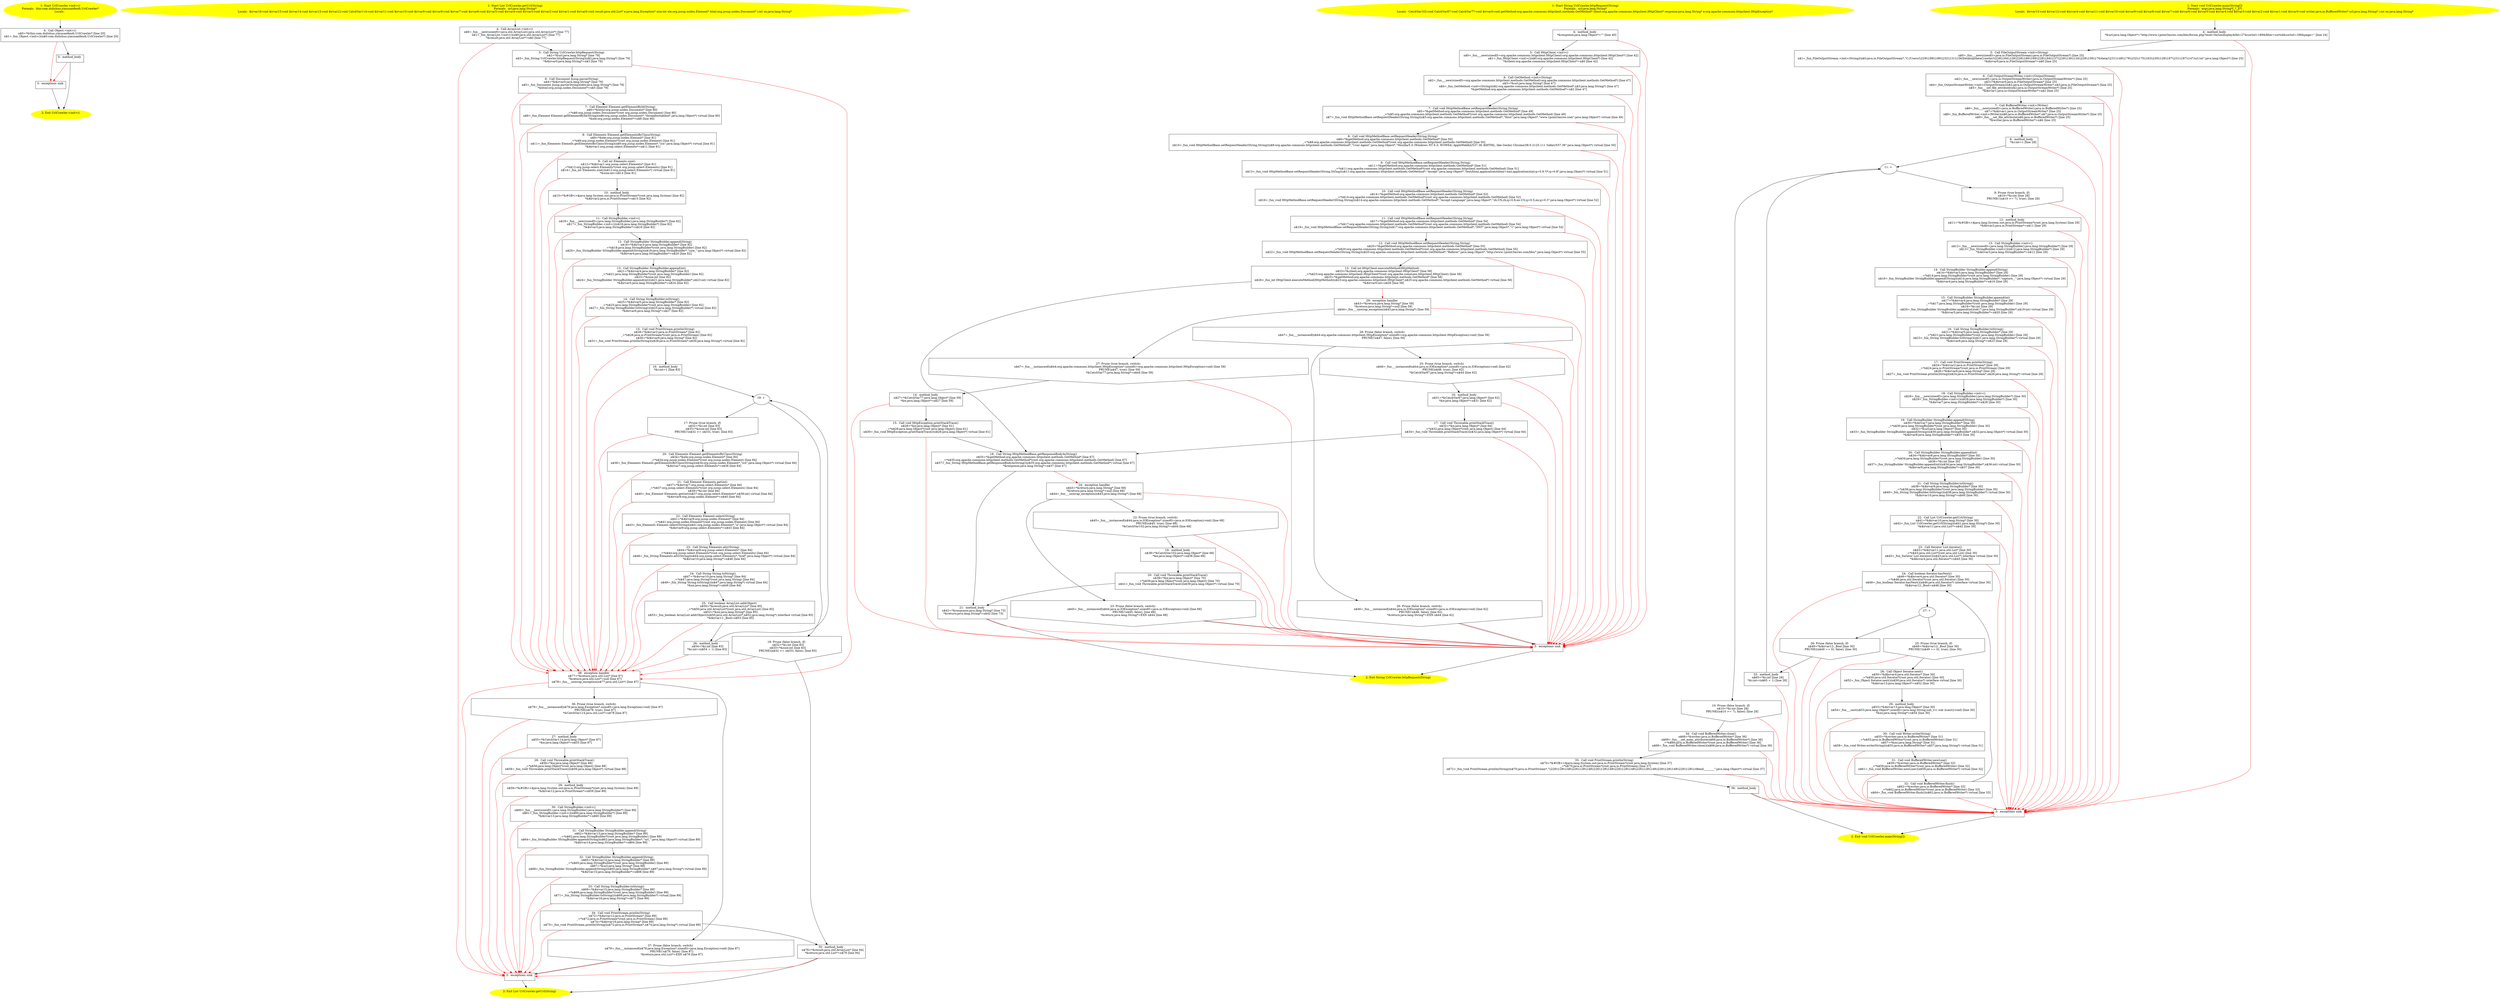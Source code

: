 /* @generated */
digraph cfg {
"com.dulishuo.yimusanfendi.UrlCrawler.<init>().9b730cd65a35ba5ab5846ce77758af14_1" [label="1: Start UrlCrawler.<init>()\nFormals:  this:com.dulishuo.yimusanfendi.UrlCrawler*\nLocals:  \n  " color=yellow style=filled]
	

	 "com.dulishuo.yimusanfendi.UrlCrawler.<init>().9b730cd65a35ba5ab5846ce77758af14_1" -> "com.dulishuo.yimusanfendi.UrlCrawler.<init>().9b730cd65a35ba5ab5846ce77758af14_4" ;
"com.dulishuo.yimusanfendi.UrlCrawler.<init>().9b730cd65a35ba5ab5846ce77758af14_2" [label="2: Exit UrlCrawler.<init>() \n  " color=yellow style=filled]
	

"com.dulishuo.yimusanfendi.UrlCrawler.<init>().9b730cd65a35ba5ab5846ce77758af14_3" [label="3:  exceptions sink \n  " shape="box"]
	

	 "com.dulishuo.yimusanfendi.UrlCrawler.<init>().9b730cd65a35ba5ab5846ce77758af14_3" -> "com.dulishuo.yimusanfendi.UrlCrawler.<init>().9b730cd65a35ba5ab5846ce77758af14_2" ;
"com.dulishuo.yimusanfendi.UrlCrawler.<init>().9b730cd65a35ba5ab5846ce77758af14_4" [label="4:  Call Object.<init>() \n   n$0=*&this:com.dulishuo.yimusanfendi.UrlCrawler* [line 20]\n  n$1=_fun_Object.<init>()(n$0:com.dulishuo.yimusanfendi.UrlCrawler*) [line 20]\n " shape="box"]
	

	 "com.dulishuo.yimusanfendi.UrlCrawler.<init>().9b730cd65a35ba5ab5846ce77758af14_4" -> "com.dulishuo.yimusanfendi.UrlCrawler.<init>().9b730cd65a35ba5ab5846ce77758af14_5" ;
	 "com.dulishuo.yimusanfendi.UrlCrawler.<init>().9b730cd65a35ba5ab5846ce77758af14_4" -> "com.dulishuo.yimusanfendi.UrlCrawler.<init>().9b730cd65a35ba5ab5846ce77758af14_3" [color="red" ];
"com.dulishuo.yimusanfendi.UrlCrawler.<init>().9b730cd65a35ba5ab5846ce77758af14_5" [label="5:  method_body \n  " shape="box"]
	

	 "com.dulishuo.yimusanfendi.UrlCrawler.<init>().9b730cd65a35ba5ab5846ce77758af14_5" -> "com.dulishuo.yimusanfendi.UrlCrawler.<init>().9b730cd65a35ba5ab5846ce77758af14_2" ;
	 "com.dulishuo.yimusanfendi.UrlCrawler.<init>().9b730cd65a35ba5ab5846ce77758af14_5" -> "com.dulishuo.yimusanfendi.UrlCrawler.<init>().9b730cd65a35ba5ab5846ce77758af14_3" [color="red" ];
"com.dulishuo.yimusanfendi.UrlCrawler.getUrl(java.lang.String):java.util.List.e01557c0f5fccb4acc0de5d6ec1e735e_1" [label="1: Start List UrlCrawler.getUrl(String)\nFormals:  url:java.lang.String*\nLocals:  $irvar16:void $irvar15:void $irvar14:void $irvar13:void $irvar12:void CatchVar114:void $irvar11:void $irvar10:void $irvar9:void $irvar8:void $irvar7:void $irvar6:void $irvar5:void $irvar4:void $irvar3:void $irvar2:void $irvar1:void $irvar0:void result:java.util.List* e:java.lang.Exception* size:int ele:org.jsoup.nodes.Element* html:org.jsoup.nodes.Document* i:int xx:java.lang.String* \n  " color=yellow style=filled]
	

	 "com.dulishuo.yimusanfendi.UrlCrawler.getUrl(java.lang.String):java.util.List.e01557c0f5fccb4acc0de5d6ec1e735e_1" -> "com.dulishuo.yimusanfendi.UrlCrawler.getUrl(java.lang.String):java.util.List.e01557c0f5fccb4acc0de5d6ec1e735e_4" ;
"com.dulishuo.yimusanfendi.UrlCrawler.getUrl(java.lang.String):java.util.List.e01557c0f5fccb4acc0de5d6ec1e735e_2" [label="2: Exit List UrlCrawler.getUrl(String) \n  " color=yellow style=filled]
	

"com.dulishuo.yimusanfendi.UrlCrawler.getUrl(java.lang.String):java.util.List.e01557c0f5fccb4acc0de5d6ec1e735e_3" [label="3:  exceptions sink \n  " shape="box"]
	

	 "com.dulishuo.yimusanfendi.UrlCrawler.getUrl(java.lang.String):java.util.List.e01557c0f5fccb4acc0de5d6ec1e735e_3" -> "com.dulishuo.yimusanfendi.UrlCrawler.getUrl(java.lang.String):java.util.List.e01557c0f5fccb4acc0de5d6ec1e735e_2" ;
"com.dulishuo.yimusanfendi.UrlCrawler.getUrl(java.lang.String):java.util.List.e01557c0f5fccb4acc0de5d6ec1e735e_4" [label="4:  Call ArrayList.<init>() \n   n$0=_fun___new(sizeof(t=java.util.ArrayList):java.util.ArrayList*) [line 77]\n  n$1=_fun_ArrayList.<init>()(n$0:java.util.ArrayList*) [line 77]\n  *&result:java.util.ArrayList*=n$0 [line 77]\n " shape="box"]
	

	 "com.dulishuo.yimusanfendi.UrlCrawler.getUrl(java.lang.String):java.util.List.e01557c0f5fccb4acc0de5d6ec1e735e_4" -> "com.dulishuo.yimusanfendi.UrlCrawler.getUrl(java.lang.String):java.util.List.e01557c0f5fccb4acc0de5d6ec1e735e_5" ;
	 "com.dulishuo.yimusanfendi.UrlCrawler.getUrl(java.lang.String):java.util.List.e01557c0f5fccb4acc0de5d6ec1e735e_4" -> "com.dulishuo.yimusanfendi.UrlCrawler.getUrl(java.lang.String):java.util.List.e01557c0f5fccb4acc0de5d6ec1e735e_3" [color="red" ];
"com.dulishuo.yimusanfendi.UrlCrawler.getUrl(java.lang.String):java.util.List.e01557c0f5fccb4acc0de5d6ec1e735e_5" [label="5:  Call String UrlCrawler.httpRequest(String) \n   n$2=*&url:java.lang.String* [line 79]\n  n$3=_fun_String UrlCrawler.httpRequest(String)(n$2:java.lang.String*) [line 79]\n  *&$irvar0:java.lang.String*=n$3 [line 79]\n " shape="box"]
	

	 "com.dulishuo.yimusanfendi.UrlCrawler.getUrl(java.lang.String):java.util.List.e01557c0f5fccb4acc0de5d6ec1e735e_5" -> "com.dulishuo.yimusanfendi.UrlCrawler.getUrl(java.lang.String):java.util.List.e01557c0f5fccb4acc0de5d6ec1e735e_6" ;
	 "com.dulishuo.yimusanfendi.UrlCrawler.getUrl(java.lang.String):java.util.List.e01557c0f5fccb4acc0de5d6ec1e735e_5" -> "com.dulishuo.yimusanfendi.UrlCrawler.getUrl(java.lang.String):java.util.List.e01557c0f5fccb4acc0de5d6ec1e735e_38" [color="red" ];
"com.dulishuo.yimusanfendi.UrlCrawler.getUrl(java.lang.String):java.util.List.e01557c0f5fccb4acc0de5d6ec1e735e_6" [label="6:  Call Document Jsoup.parse(String) \n   n$4=*&$irvar0:java.lang.String* [line 79]\n  n$5=_fun_Document Jsoup.parse(String)(n$4:java.lang.String*) [line 79]\n  *&html:org.jsoup.nodes.Document*=n$5 [line 79]\n " shape="box"]
	

	 "com.dulishuo.yimusanfendi.UrlCrawler.getUrl(java.lang.String):java.util.List.e01557c0f5fccb4acc0de5d6ec1e735e_6" -> "com.dulishuo.yimusanfendi.UrlCrawler.getUrl(java.lang.String):java.util.List.e01557c0f5fccb4acc0de5d6ec1e735e_7" ;
	 "com.dulishuo.yimusanfendi.UrlCrawler.getUrl(java.lang.String):java.util.List.e01557c0f5fccb4acc0de5d6ec1e735e_6" -> "com.dulishuo.yimusanfendi.UrlCrawler.getUrl(java.lang.String):java.util.List.e01557c0f5fccb4acc0de5d6ec1e735e_38" [color="red" ];
"com.dulishuo.yimusanfendi.UrlCrawler.getUrl(java.lang.String):java.util.List.e01557c0f5fccb4acc0de5d6ec1e735e_7" [label="7:  Call Element Element.getElementById(String) \n   n$6=*&html:org.jsoup.nodes.Document* [line 80]\n  _=*n$6:org.jsoup.nodes.Document*(root org.jsoup.nodes.Document) [line 80]\n  n$8=_fun_Element Element.getElementById(String)(n$6:org.jsoup.nodes.Document*,\"threadlisttableid\":java.lang.Object*) virtual [line 80]\n  *&ele:org.jsoup.nodes.Element*=n$8 [line 80]\n " shape="box"]
	

	 "com.dulishuo.yimusanfendi.UrlCrawler.getUrl(java.lang.String):java.util.List.e01557c0f5fccb4acc0de5d6ec1e735e_7" -> "com.dulishuo.yimusanfendi.UrlCrawler.getUrl(java.lang.String):java.util.List.e01557c0f5fccb4acc0de5d6ec1e735e_8" ;
	 "com.dulishuo.yimusanfendi.UrlCrawler.getUrl(java.lang.String):java.util.List.e01557c0f5fccb4acc0de5d6ec1e735e_7" -> "com.dulishuo.yimusanfendi.UrlCrawler.getUrl(java.lang.String):java.util.List.e01557c0f5fccb4acc0de5d6ec1e735e_38" [color="red" ];
"com.dulishuo.yimusanfendi.UrlCrawler.getUrl(java.lang.String):java.util.List.e01557c0f5fccb4acc0de5d6ec1e735e_8" [label="8:  Call Elements Element.getElementsByClass(String) \n   n$9=*&ele:org.jsoup.nodes.Element* [line 81]\n  _=*n$9:org.jsoup.nodes.Element*(root org.jsoup.nodes.Element) [line 81]\n  n$11=_fun_Elements Element.getElementsByClass(String)(n$9:org.jsoup.nodes.Element*,\"icn\":java.lang.Object*) virtual [line 81]\n  *&$irvar1:org.jsoup.select.Elements*=n$11 [line 81]\n " shape="box"]
	

	 "com.dulishuo.yimusanfendi.UrlCrawler.getUrl(java.lang.String):java.util.List.e01557c0f5fccb4acc0de5d6ec1e735e_8" -> "com.dulishuo.yimusanfendi.UrlCrawler.getUrl(java.lang.String):java.util.List.e01557c0f5fccb4acc0de5d6ec1e735e_9" ;
	 "com.dulishuo.yimusanfendi.UrlCrawler.getUrl(java.lang.String):java.util.List.e01557c0f5fccb4acc0de5d6ec1e735e_8" -> "com.dulishuo.yimusanfendi.UrlCrawler.getUrl(java.lang.String):java.util.List.e01557c0f5fccb4acc0de5d6ec1e735e_38" [color="red" ];
"com.dulishuo.yimusanfendi.UrlCrawler.getUrl(java.lang.String):java.util.List.e01557c0f5fccb4acc0de5d6ec1e735e_9" [label="9:  Call int Elements.size() \n   n$12=*&$irvar1:org.jsoup.select.Elements* [line 81]\n  _=*n$12:org.jsoup.select.Elements*(root org.jsoup.select.Elements) [line 81]\n  n$14=_fun_int Elements.size()(n$12:org.jsoup.select.Elements*) virtual [line 81]\n  *&size:int=n$14 [line 81]\n " shape="box"]
	

	 "com.dulishuo.yimusanfendi.UrlCrawler.getUrl(java.lang.String):java.util.List.e01557c0f5fccb4acc0de5d6ec1e735e_9" -> "com.dulishuo.yimusanfendi.UrlCrawler.getUrl(java.lang.String):java.util.List.e01557c0f5fccb4acc0de5d6ec1e735e_10" ;
	 "com.dulishuo.yimusanfendi.UrlCrawler.getUrl(java.lang.String):java.util.List.e01557c0f5fccb4acc0de5d6ec1e735e_9" -> "com.dulishuo.yimusanfendi.UrlCrawler.getUrl(java.lang.String):java.util.List.e01557c0f5fccb4acc0de5d6ec1e735e_38" [color="red" ];
"com.dulishuo.yimusanfendi.UrlCrawler.getUrl(java.lang.String):java.util.List.e01557c0f5fccb4acc0de5d6ec1e735e_10" [label="10:  method_body \n   n$15=*&#GB<>$java.lang.System.out:java.io.PrintStream*(root java.lang.System) [line 82]\n  *&$irvar2:java.io.PrintStream*=n$15 [line 82]\n " shape="box"]
	

	 "com.dulishuo.yimusanfendi.UrlCrawler.getUrl(java.lang.String):java.util.List.e01557c0f5fccb4acc0de5d6ec1e735e_10" -> "com.dulishuo.yimusanfendi.UrlCrawler.getUrl(java.lang.String):java.util.List.e01557c0f5fccb4acc0de5d6ec1e735e_11" ;
	 "com.dulishuo.yimusanfendi.UrlCrawler.getUrl(java.lang.String):java.util.List.e01557c0f5fccb4acc0de5d6ec1e735e_10" -> "com.dulishuo.yimusanfendi.UrlCrawler.getUrl(java.lang.String):java.util.List.e01557c0f5fccb4acc0de5d6ec1e735e_38" [color="red" ];
"com.dulishuo.yimusanfendi.UrlCrawler.getUrl(java.lang.String):java.util.List.e01557c0f5fccb4acc0de5d6ec1e735e_11" [label="11:  Call StringBuilder.<init>() \n   n$16=_fun___new(sizeof(t=java.lang.StringBuilder):java.lang.StringBuilder*) [line 82]\n  n$17=_fun_StringBuilder.<init>()(n$16:java.lang.StringBuilder*) [line 82]\n  *&$irvar3:java.lang.StringBuilder*=n$16 [line 82]\n " shape="box"]
	

	 "com.dulishuo.yimusanfendi.UrlCrawler.getUrl(java.lang.String):java.util.List.e01557c0f5fccb4acc0de5d6ec1e735e_11" -> "com.dulishuo.yimusanfendi.UrlCrawler.getUrl(java.lang.String):java.util.List.e01557c0f5fccb4acc0de5d6ec1e735e_12" ;
	 "com.dulishuo.yimusanfendi.UrlCrawler.getUrl(java.lang.String):java.util.List.e01557c0f5fccb4acc0de5d6ec1e735e_11" -> "com.dulishuo.yimusanfendi.UrlCrawler.getUrl(java.lang.String):java.util.List.e01557c0f5fccb4acc0de5d6ec1e735e_38" [color="red" ];
"com.dulishuo.yimusanfendi.UrlCrawler.getUrl(java.lang.String):java.util.List.e01557c0f5fccb4acc0de5d6ec1e735e_12" [label="12:  Call StringBuilder StringBuilder.append(String) \n   n$18=*&$irvar3:java.lang.StringBuilder* [line 82]\n  _=*n$18:java.lang.StringBuilder*(root java.lang.StringBuilder) [line 82]\n  n$20=_fun_StringBuilder StringBuilder.append(String)(n$18:java.lang.StringBuilder*,\"size_\":java.lang.Object*) virtual [line 82]\n  *&$irvar4:java.lang.StringBuilder*=n$20 [line 82]\n " shape="box"]
	

	 "com.dulishuo.yimusanfendi.UrlCrawler.getUrl(java.lang.String):java.util.List.e01557c0f5fccb4acc0de5d6ec1e735e_12" -> "com.dulishuo.yimusanfendi.UrlCrawler.getUrl(java.lang.String):java.util.List.e01557c0f5fccb4acc0de5d6ec1e735e_13" ;
	 "com.dulishuo.yimusanfendi.UrlCrawler.getUrl(java.lang.String):java.util.List.e01557c0f5fccb4acc0de5d6ec1e735e_12" -> "com.dulishuo.yimusanfendi.UrlCrawler.getUrl(java.lang.String):java.util.List.e01557c0f5fccb4acc0de5d6ec1e735e_38" [color="red" ];
"com.dulishuo.yimusanfendi.UrlCrawler.getUrl(java.lang.String):java.util.List.e01557c0f5fccb4acc0de5d6ec1e735e_13" [label="13:  Call StringBuilder StringBuilder.append(int) \n   n$21=*&$irvar4:java.lang.StringBuilder* [line 82]\n  _=*n$21:java.lang.StringBuilder*(root java.lang.StringBuilder) [line 82]\n  n$23=*&size:int [line 82]\n  n$24=_fun_StringBuilder StringBuilder.append(int)(n$21:java.lang.StringBuilder*,n$23:int) virtual [line 82]\n  *&$irvar5:java.lang.StringBuilder*=n$24 [line 82]\n " shape="box"]
	

	 "com.dulishuo.yimusanfendi.UrlCrawler.getUrl(java.lang.String):java.util.List.e01557c0f5fccb4acc0de5d6ec1e735e_13" -> "com.dulishuo.yimusanfendi.UrlCrawler.getUrl(java.lang.String):java.util.List.e01557c0f5fccb4acc0de5d6ec1e735e_14" ;
	 "com.dulishuo.yimusanfendi.UrlCrawler.getUrl(java.lang.String):java.util.List.e01557c0f5fccb4acc0de5d6ec1e735e_13" -> "com.dulishuo.yimusanfendi.UrlCrawler.getUrl(java.lang.String):java.util.List.e01557c0f5fccb4acc0de5d6ec1e735e_38" [color="red" ];
"com.dulishuo.yimusanfendi.UrlCrawler.getUrl(java.lang.String):java.util.List.e01557c0f5fccb4acc0de5d6ec1e735e_14" [label="14:  Call String StringBuilder.toString() \n   n$25=*&$irvar5:java.lang.StringBuilder* [line 82]\n  _=*n$25:java.lang.StringBuilder*(root java.lang.StringBuilder) [line 82]\n  n$27=_fun_String StringBuilder.toString()(n$25:java.lang.StringBuilder*) virtual [line 82]\n  *&$irvar6:java.lang.String*=n$27 [line 82]\n " shape="box"]
	

	 "com.dulishuo.yimusanfendi.UrlCrawler.getUrl(java.lang.String):java.util.List.e01557c0f5fccb4acc0de5d6ec1e735e_14" -> "com.dulishuo.yimusanfendi.UrlCrawler.getUrl(java.lang.String):java.util.List.e01557c0f5fccb4acc0de5d6ec1e735e_15" ;
	 "com.dulishuo.yimusanfendi.UrlCrawler.getUrl(java.lang.String):java.util.List.e01557c0f5fccb4acc0de5d6ec1e735e_14" -> "com.dulishuo.yimusanfendi.UrlCrawler.getUrl(java.lang.String):java.util.List.e01557c0f5fccb4acc0de5d6ec1e735e_38" [color="red" ];
"com.dulishuo.yimusanfendi.UrlCrawler.getUrl(java.lang.String):java.util.List.e01557c0f5fccb4acc0de5d6ec1e735e_15" [label="15:  Call void PrintStream.println(String) \n   n$28=*&$irvar2:java.io.PrintStream* [line 82]\n  _=*n$28:java.io.PrintStream*(root java.io.PrintStream) [line 82]\n  n$30=*&$irvar6:java.lang.String* [line 82]\n  n$31=_fun_void PrintStream.println(String)(n$28:java.io.PrintStream*,n$30:java.lang.String*) virtual [line 82]\n " shape="box"]
	

	 "com.dulishuo.yimusanfendi.UrlCrawler.getUrl(java.lang.String):java.util.List.e01557c0f5fccb4acc0de5d6ec1e735e_15" -> "com.dulishuo.yimusanfendi.UrlCrawler.getUrl(java.lang.String):java.util.List.e01557c0f5fccb4acc0de5d6ec1e735e_16" ;
	 "com.dulishuo.yimusanfendi.UrlCrawler.getUrl(java.lang.String):java.util.List.e01557c0f5fccb4acc0de5d6ec1e735e_15" -> "com.dulishuo.yimusanfendi.UrlCrawler.getUrl(java.lang.String):java.util.List.e01557c0f5fccb4acc0de5d6ec1e735e_38" [color="red" ];
"com.dulishuo.yimusanfendi.UrlCrawler.getUrl(java.lang.String):java.util.List.e01557c0f5fccb4acc0de5d6ec1e735e_16" [label="16:  method_body \n   *&i:int=1 [line 83]\n " shape="box"]
	

	 "com.dulishuo.yimusanfendi.UrlCrawler.getUrl(java.lang.String):java.util.List.e01557c0f5fccb4acc0de5d6ec1e735e_16" -> "com.dulishuo.yimusanfendi.UrlCrawler.getUrl(java.lang.String):java.util.List.e01557c0f5fccb4acc0de5d6ec1e735e_19" ;
	 "com.dulishuo.yimusanfendi.UrlCrawler.getUrl(java.lang.String):java.util.List.e01557c0f5fccb4acc0de5d6ec1e735e_16" -> "com.dulishuo.yimusanfendi.UrlCrawler.getUrl(java.lang.String):java.util.List.e01557c0f5fccb4acc0de5d6ec1e735e_38" [color="red" ];
"com.dulishuo.yimusanfendi.UrlCrawler.getUrl(java.lang.String):java.util.List.e01557c0f5fccb4acc0de5d6ec1e735e_17" [label="17: Prune (true branch, if) \n   n$32=*&i:int [line 83]\n  n$33=*&size:int [line 83]\n  PRUNE(!(n$32 >= n$33), true); [line 83]\n " shape="invhouse"]
	

	 "com.dulishuo.yimusanfendi.UrlCrawler.getUrl(java.lang.String):java.util.List.e01557c0f5fccb4acc0de5d6ec1e735e_17" -> "com.dulishuo.yimusanfendi.UrlCrawler.getUrl(java.lang.String):java.util.List.e01557c0f5fccb4acc0de5d6ec1e735e_20" ;
	 "com.dulishuo.yimusanfendi.UrlCrawler.getUrl(java.lang.String):java.util.List.e01557c0f5fccb4acc0de5d6ec1e735e_17" -> "com.dulishuo.yimusanfendi.UrlCrawler.getUrl(java.lang.String):java.util.List.e01557c0f5fccb4acc0de5d6ec1e735e_38" [color="red" ];
"com.dulishuo.yimusanfendi.UrlCrawler.getUrl(java.lang.String):java.util.List.e01557c0f5fccb4acc0de5d6ec1e735e_18" [label="18: Prune (false branch, if) \n   n$32=*&i:int [line 83]\n  n$33=*&size:int [line 83]\n  PRUNE((n$32 >= n$33), false); [line 83]\n " shape="invhouse"]
	

	 "com.dulishuo.yimusanfendi.UrlCrawler.getUrl(java.lang.String):java.util.List.e01557c0f5fccb4acc0de5d6ec1e735e_18" -> "com.dulishuo.yimusanfendi.UrlCrawler.getUrl(java.lang.String):java.util.List.e01557c0f5fccb4acc0de5d6ec1e735e_35" ;
	 "com.dulishuo.yimusanfendi.UrlCrawler.getUrl(java.lang.String):java.util.List.e01557c0f5fccb4acc0de5d6ec1e735e_18" -> "com.dulishuo.yimusanfendi.UrlCrawler.getUrl(java.lang.String):java.util.List.e01557c0f5fccb4acc0de5d6ec1e735e_38" [color="red" ];
"com.dulishuo.yimusanfendi.UrlCrawler.getUrl(java.lang.String):java.util.List.e01557c0f5fccb4acc0de5d6ec1e735e_19" [label="19: + \n  " ]
	

	 "com.dulishuo.yimusanfendi.UrlCrawler.getUrl(java.lang.String):java.util.List.e01557c0f5fccb4acc0de5d6ec1e735e_19" -> "com.dulishuo.yimusanfendi.UrlCrawler.getUrl(java.lang.String):java.util.List.e01557c0f5fccb4acc0de5d6ec1e735e_17" ;
	 "com.dulishuo.yimusanfendi.UrlCrawler.getUrl(java.lang.String):java.util.List.e01557c0f5fccb4acc0de5d6ec1e735e_19" -> "com.dulishuo.yimusanfendi.UrlCrawler.getUrl(java.lang.String):java.util.List.e01557c0f5fccb4acc0de5d6ec1e735e_18" ;
"com.dulishuo.yimusanfendi.UrlCrawler.getUrl(java.lang.String):java.util.List.e01557c0f5fccb4acc0de5d6ec1e735e_20" [label="20:  Call Elements Element.getElementsByClass(String) \n   n$34=*&ele:org.jsoup.nodes.Element* [line 84]\n  _=*n$34:org.jsoup.nodes.Element*(root org.jsoup.nodes.Element) [line 84]\n  n$36=_fun_Elements Element.getElementsByClass(String)(n$34:org.jsoup.nodes.Element*,\"icn\":java.lang.Object*) virtual [line 84]\n  *&$irvar7:org.jsoup.select.Elements*=n$36 [line 84]\n " shape="box"]
	

	 "com.dulishuo.yimusanfendi.UrlCrawler.getUrl(java.lang.String):java.util.List.e01557c0f5fccb4acc0de5d6ec1e735e_20" -> "com.dulishuo.yimusanfendi.UrlCrawler.getUrl(java.lang.String):java.util.List.e01557c0f5fccb4acc0de5d6ec1e735e_21" ;
	 "com.dulishuo.yimusanfendi.UrlCrawler.getUrl(java.lang.String):java.util.List.e01557c0f5fccb4acc0de5d6ec1e735e_20" -> "com.dulishuo.yimusanfendi.UrlCrawler.getUrl(java.lang.String):java.util.List.e01557c0f5fccb4acc0de5d6ec1e735e_38" [color="red" ];
"com.dulishuo.yimusanfendi.UrlCrawler.getUrl(java.lang.String):java.util.List.e01557c0f5fccb4acc0de5d6ec1e735e_21" [label="21:  Call Element Elements.get(int) \n   n$37=*&$irvar7:org.jsoup.select.Elements* [line 84]\n  _=*n$37:org.jsoup.select.Elements*(root org.jsoup.select.Elements) [line 84]\n  n$39=*&i:int [line 84]\n  n$40=_fun_Element Elements.get(int)(n$37:org.jsoup.select.Elements*,n$39:int) virtual [line 84]\n  *&$irvar8:org.jsoup.nodes.Element*=n$40 [line 84]\n " shape="box"]
	

	 "com.dulishuo.yimusanfendi.UrlCrawler.getUrl(java.lang.String):java.util.List.e01557c0f5fccb4acc0de5d6ec1e735e_21" -> "com.dulishuo.yimusanfendi.UrlCrawler.getUrl(java.lang.String):java.util.List.e01557c0f5fccb4acc0de5d6ec1e735e_22" ;
	 "com.dulishuo.yimusanfendi.UrlCrawler.getUrl(java.lang.String):java.util.List.e01557c0f5fccb4acc0de5d6ec1e735e_21" -> "com.dulishuo.yimusanfendi.UrlCrawler.getUrl(java.lang.String):java.util.List.e01557c0f5fccb4acc0de5d6ec1e735e_38" [color="red" ];
"com.dulishuo.yimusanfendi.UrlCrawler.getUrl(java.lang.String):java.util.List.e01557c0f5fccb4acc0de5d6ec1e735e_22" [label="22:  Call Elements Element.select(String) \n   n$41=*&$irvar8:org.jsoup.nodes.Element* [line 84]\n  _=*n$41:org.jsoup.nodes.Element*(root org.jsoup.nodes.Element) [line 84]\n  n$43=_fun_Elements Element.select(String)(n$41:org.jsoup.nodes.Element*,\"a\":java.lang.Object*) virtual [line 84]\n  *&$irvar9:org.jsoup.select.Elements*=n$43 [line 84]\n " shape="box"]
	

	 "com.dulishuo.yimusanfendi.UrlCrawler.getUrl(java.lang.String):java.util.List.e01557c0f5fccb4acc0de5d6ec1e735e_22" -> "com.dulishuo.yimusanfendi.UrlCrawler.getUrl(java.lang.String):java.util.List.e01557c0f5fccb4acc0de5d6ec1e735e_23" ;
	 "com.dulishuo.yimusanfendi.UrlCrawler.getUrl(java.lang.String):java.util.List.e01557c0f5fccb4acc0de5d6ec1e735e_22" -> "com.dulishuo.yimusanfendi.UrlCrawler.getUrl(java.lang.String):java.util.List.e01557c0f5fccb4acc0de5d6ec1e735e_38" [color="red" ];
"com.dulishuo.yimusanfendi.UrlCrawler.getUrl(java.lang.String):java.util.List.e01557c0f5fccb4acc0de5d6ec1e735e_23" [label="23:  Call String Elements.attr(String) \n   n$44=*&$irvar9:org.jsoup.select.Elements* [line 84]\n  _=*n$44:org.jsoup.select.Elements*(root org.jsoup.select.Elements) [line 84]\n  n$46=_fun_String Elements.attr(String)(n$44:org.jsoup.select.Elements*,\"href\":java.lang.Object*) virtual [line 84]\n  *&$irvar10:java.lang.String*=n$46 [line 84]\n " shape="box"]
	

	 "com.dulishuo.yimusanfendi.UrlCrawler.getUrl(java.lang.String):java.util.List.e01557c0f5fccb4acc0de5d6ec1e735e_23" -> "com.dulishuo.yimusanfendi.UrlCrawler.getUrl(java.lang.String):java.util.List.e01557c0f5fccb4acc0de5d6ec1e735e_24" ;
	 "com.dulishuo.yimusanfendi.UrlCrawler.getUrl(java.lang.String):java.util.List.e01557c0f5fccb4acc0de5d6ec1e735e_23" -> "com.dulishuo.yimusanfendi.UrlCrawler.getUrl(java.lang.String):java.util.List.e01557c0f5fccb4acc0de5d6ec1e735e_38" [color="red" ];
"com.dulishuo.yimusanfendi.UrlCrawler.getUrl(java.lang.String):java.util.List.e01557c0f5fccb4acc0de5d6ec1e735e_24" [label="24:  Call String String.toString() \n   n$47=*&$irvar10:java.lang.String* [line 84]\n  _=*n$47:java.lang.String*(root java.lang.String) [line 84]\n  n$49=_fun_String String.toString()(n$47:java.lang.String*) virtual [line 84]\n  *&xx:java.lang.String*=n$49 [line 84]\n " shape="box"]
	

	 "com.dulishuo.yimusanfendi.UrlCrawler.getUrl(java.lang.String):java.util.List.e01557c0f5fccb4acc0de5d6ec1e735e_24" -> "com.dulishuo.yimusanfendi.UrlCrawler.getUrl(java.lang.String):java.util.List.e01557c0f5fccb4acc0de5d6ec1e735e_25" ;
	 "com.dulishuo.yimusanfendi.UrlCrawler.getUrl(java.lang.String):java.util.List.e01557c0f5fccb4acc0de5d6ec1e735e_24" -> "com.dulishuo.yimusanfendi.UrlCrawler.getUrl(java.lang.String):java.util.List.e01557c0f5fccb4acc0de5d6ec1e735e_38" [color="red" ];
"com.dulishuo.yimusanfendi.UrlCrawler.getUrl(java.lang.String):java.util.List.e01557c0f5fccb4acc0de5d6ec1e735e_25" [label="25:  Call boolean ArrayList.add(Object) \n   n$50=*&result:java.util.ArrayList* [line 85]\n  _=*n$50:java.util.ArrayList*(root java.util.ArrayList) [line 85]\n  n$52=*&xx:java.lang.String* [line 85]\n  n$53=_fun_boolean ArrayList.add(Object)(n$50:java.util.ArrayList*,n$52:java.lang.String*) interface virtual [line 85]\n  *&$irvar11:_Bool=n$53 [line 85]\n " shape="box"]
	

	 "com.dulishuo.yimusanfendi.UrlCrawler.getUrl(java.lang.String):java.util.List.e01557c0f5fccb4acc0de5d6ec1e735e_25" -> "com.dulishuo.yimusanfendi.UrlCrawler.getUrl(java.lang.String):java.util.List.e01557c0f5fccb4acc0de5d6ec1e735e_26" ;
	 "com.dulishuo.yimusanfendi.UrlCrawler.getUrl(java.lang.String):java.util.List.e01557c0f5fccb4acc0de5d6ec1e735e_25" -> "com.dulishuo.yimusanfendi.UrlCrawler.getUrl(java.lang.String):java.util.List.e01557c0f5fccb4acc0de5d6ec1e735e_38" [color="red" ];
"com.dulishuo.yimusanfendi.UrlCrawler.getUrl(java.lang.String):java.util.List.e01557c0f5fccb4acc0de5d6ec1e735e_26" [label="26:  method_body \n   n$54=*&i:int [line 83]\n  *&i:int=(n$54 + 1) [line 83]\n " shape="box"]
	

	 "com.dulishuo.yimusanfendi.UrlCrawler.getUrl(java.lang.String):java.util.List.e01557c0f5fccb4acc0de5d6ec1e735e_26" -> "com.dulishuo.yimusanfendi.UrlCrawler.getUrl(java.lang.String):java.util.List.e01557c0f5fccb4acc0de5d6ec1e735e_19" ;
	 "com.dulishuo.yimusanfendi.UrlCrawler.getUrl(java.lang.String):java.util.List.e01557c0f5fccb4acc0de5d6ec1e735e_26" -> "com.dulishuo.yimusanfendi.UrlCrawler.getUrl(java.lang.String):java.util.List.e01557c0f5fccb4acc0de5d6ec1e735e_38" [color="red" ];
"com.dulishuo.yimusanfendi.UrlCrawler.getUrl(java.lang.String):java.util.List.e01557c0f5fccb4acc0de5d6ec1e735e_27" [label="27:  method_body \n   n$55=*&CatchVar114:java.lang.Object* [line 87]\n  *&e:java.lang.Object*=n$55 [line 87]\n " shape="box"]
	

	 "com.dulishuo.yimusanfendi.UrlCrawler.getUrl(java.lang.String):java.util.List.e01557c0f5fccb4acc0de5d6ec1e735e_27" -> "com.dulishuo.yimusanfendi.UrlCrawler.getUrl(java.lang.String):java.util.List.e01557c0f5fccb4acc0de5d6ec1e735e_28" ;
	 "com.dulishuo.yimusanfendi.UrlCrawler.getUrl(java.lang.String):java.util.List.e01557c0f5fccb4acc0de5d6ec1e735e_27" -> "com.dulishuo.yimusanfendi.UrlCrawler.getUrl(java.lang.String):java.util.List.e01557c0f5fccb4acc0de5d6ec1e735e_3" [color="red" ];
"com.dulishuo.yimusanfendi.UrlCrawler.getUrl(java.lang.String):java.util.List.e01557c0f5fccb4acc0de5d6ec1e735e_28" [label="28:  Call void Throwable.printStackTrace() \n   n$56=*&e:java.lang.Object* [line 88]\n  _=*n$56:java.lang.Object*(root java.lang.Object) [line 88]\n  n$58=_fun_void Throwable.printStackTrace()(n$56:java.lang.Object*) virtual [line 88]\n " shape="box"]
	

	 "com.dulishuo.yimusanfendi.UrlCrawler.getUrl(java.lang.String):java.util.List.e01557c0f5fccb4acc0de5d6ec1e735e_28" -> "com.dulishuo.yimusanfendi.UrlCrawler.getUrl(java.lang.String):java.util.List.e01557c0f5fccb4acc0de5d6ec1e735e_29" ;
	 "com.dulishuo.yimusanfendi.UrlCrawler.getUrl(java.lang.String):java.util.List.e01557c0f5fccb4acc0de5d6ec1e735e_28" -> "com.dulishuo.yimusanfendi.UrlCrawler.getUrl(java.lang.String):java.util.List.e01557c0f5fccb4acc0de5d6ec1e735e_3" [color="red" ];
"com.dulishuo.yimusanfendi.UrlCrawler.getUrl(java.lang.String):java.util.List.e01557c0f5fccb4acc0de5d6ec1e735e_29" [label="29:  method_body \n   n$59=*&#GB<>$java.lang.System.out:java.io.PrintStream*(root java.lang.System) [line 89]\n  *&$irvar12:java.io.PrintStream*=n$59 [line 89]\n " shape="box"]
	

	 "com.dulishuo.yimusanfendi.UrlCrawler.getUrl(java.lang.String):java.util.List.e01557c0f5fccb4acc0de5d6ec1e735e_29" -> "com.dulishuo.yimusanfendi.UrlCrawler.getUrl(java.lang.String):java.util.List.e01557c0f5fccb4acc0de5d6ec1e735e_30" ;
	 "com.dulishuo.yimusanfendi.UrlCrawler.getUrl(java.lang.String):java.util.List.e01557c0f5fccb4acc0de5d6ec1e735e_29" -> "com.dulishuo.yimusanfendi.UrlCrawler.getUrl(java.lang.String):java.util.List.e01557c0f5fccb4acc0de5d6ec1e735e_3" [color="red" ];
"com.dulishuo.yimusanfendi.UrlCrawler.getUrl(java.lang.String):java.util.List.e01557c0f5fccb4acc0de5d6ec1e735e_30" [label="30:  Call StringBuilder.<init>() \n   n$60=_fun___new(sizeof(t=java.lang.StringBuilder):java.lang.StringBuilder*) [line 89]\n  n$61=_fun_StringBuilder.<init>()(n$60:java.lang.StringBuilder*) [line 89]\n  *&$irvar13:java.lang.StringBuilder*=n$60 [line 89]\n " shape="box"]
	

	 "com.dulishuo.yimusanfendi.UrlCrawler.getUrl(java.lang.String):java.util.List.e01557c0f5fccb4acc0de5d6ec1e735e_30" -> "com.dulishuo.yimusanfendi.UrlCrawler.getUrl(java.lang.String):java.util.List.e01557c0f5fccb4acc0de5d6ec1e735e_31" ;
	 "com.dulishuo.yimusanfendi.UrlCrawler.getUrl(java.lang.String):java.util.List.e01557c0f5fccb4acc0de5d6ec1e735e_30" -> "com.dulishuo.yimusanfendi.UrlCrawler.getUrl(java.lang.String):java.util.List.e01557c0f5fccb4acc0de5d6ec1e735e_3" [color="red" ];
"com.dulishuo.yimusanfendi.UrlCrawler.getUrl(java.lang.String):java.util.List.e01557c0f5fccb4acc0de5d6ec1e735e_31" [label="31:  Call StringBuilder StringBuilder.append(String) \n   n$62=*&$irvar13:java.lang.StringBuilder* [line 89]\n  _=*n$62:java.lang.StringBuilder*(root java.lang.StringBuilder) [line 89]\n  n$64=_fun_StringBuilder StringBuilder.append(String)(n$62:java.lang.StringBuilder*,\"url_\":java.lang.Object*) virtual [line 89]\n  *&$irvar14:java.lang.StringBuilder*=n$64 [line 89]\n " shape="box"]
	

	 "com.dulishuo.yimusanfendi.UrlCrawler.getUrl(java.lang.String):java.util.List.e01557c0f5fccb4acc0de5d6ec1e735e_31" -> "com.dulishuo.yimusanfendi.UrlCrawler.getUrl(java.lang.String):java.util.List.e01557c0f5fccb4acc0de5d6ec1e735e_32" ;
	 "com.dulishuo.yimusanfendi.UrlCrawler.getUrl(java.lang.String):java.util.List.e01557c0f5fccb4acc0de5d6ec1e735e_31" -> "com.dulishuo.yimusanfendi.UrlCrawler.getUrl(java.lang.String):java.util.List.e01557c0f5fccb4acc0de5d6ec1e735e_3" [color="red" ];
"com.dulishuo.yimusanfendi.UrlCrawler.getUrl(java.lang.String):java.util.List.e01557c0f5fccb4acc0de5d6ec1e735e_32" [label="32:  Call StringBuilder StringBuilder.append(String) \n   n$65=*&$irvar14:java.lang.StringBuilder* [line 89]\n  _=*n$65:java.lang.StringBuilder*(root java.lang.StringBuilder) [line 89]\n  n$67=*&url:java.lang.String* [line 89]\n  n$68=_fun_StringBuilder StringBuilder.append(String)(n$65:java.lang.StringBuilder*,n$67:java.lang.String*) virtual [line 89]\n  *&$irvar15:java.lang.StringBuilder*=n$68 [line 89]\n " shape="box"]
	

	 "com.dulishuo.yimusanfendi.UrlCrawler.getUrl(java.lang.String):java.util.List.e01557c0f5fccb4acc0de5d6ec1e735e_32" -> "com.dulishuo.yimusanfendi.UrlCrawler.getUrl(java.lang.String):java.util.List.e01557c0f5fccb4acc0de5d6ec1e735e_33" ;
	 "com.dulishuo.yimusanfendi.UrlCrawler.getUrl(java.lang.String):java.util.List.e01557c0f5fccb4acc0de5d6ec1e735e_32" -> "com.dulishuo.yimusanfendi.UrlCrawler.getUrl(java.lang.String):java.util.List.e01557c0f5fccb4acc0de5d6ec1e735e_3" [color="red" ];
"com.dulishuo.yimusanfendi.UrlCrawler.getUrl(java.lang.String):java.util.List.e01557c0f5fccb4acc0de5d6ec1e735e_33" [label="33:  Call String StringBuilder.toString() \n   n$69=*&$irvar15:java.lang.StringBuilder* [line 89]\n  _=*n$69:java.lang.StringBuilder*(root java.lang.StringBuilder) [line 89]\n  n$71=_fun_String StringBuilder.toString()(n$69:java.lang.StringBuilder*) virtual [line 89]\n  *&$irvar16:java.lang.String*=n$71 [line 89]\n " shape="box"]
	

	 "com.dulishuo.yimusanfendi.UrlCrawler.getUrl(java.lang.String):java.util.List.e01557c0f5fccb4acc0de5d6ec1e735e_33" -> "com.dulishuo.yimusanfendi.UrlCrawler.getUrl(java.lang.String):java.util.List.e01557c0f5fccb4acc0de5d6ec1e735e_34" ;
	 "com.dulishuo.yimusanfendi.UrlCrawler.getUrl(java.lang.String):java.util.List.e01557c0f5fccb4acc0de5d6ec1e735e_33" -> "com.dulishuo.yimusanfendi.UrlCrawler.getUrl(java.lang.String):java.util.List.e01557c0f5fccb4acc0de5d6ec1e735e_3" [color="red" ];
"com.dulishuo.yimusanfendi.UrlCrawler.getUrl(java.lang.String):java.util.List.e01557c0f5fccb4acc0de5d6ec1e735e_34" [label="34:  Call void PrintStream.println(String) \n   n$72=*&$irvar12:java.io.PrintStream* [line 89]\n  _=*n$72:java.io.PrintStream*(root java.io.PrintStream) [line 89]\n  n$74=*&$irvar16:java.lang.String* [line 89]\n  n$75=_fun_void PrintStream.println(String)(n$72:java.io.PrintStream*,n$74:java.lang.String*) virtual [line 89]\n " shape="box"]
	

	 "com.dulishuo.yimusanfendi.UrlCrawler.getUrl(java.lang.String):java.util.List.e01557c0f5fccb4acc0de5d6ec1e735e_34" -> "com.dulishuo.yimusanfendi.UrlCrawler.getUrl(java.lang.String):java.util.List.e01557c0f5fccb4acc0de5d6ec1e735e_35" ;
	 "com.dulishuo.yimusanfendi.UrlCrawler.getUrl(java.lang.String):java.util.List.e01557c0f5fccb4acc0de5d6ec1e735e_34" -> "com.dulishuo.yimusanfendi.UrlCrawler.getUrl(java.lang.String):java.util.List.e01557c0f5fccb4acc0de5d6ec1e735e_3" [color="red" ];
"com.dulishuo.yimusanfendi.UrlCrawler.getUrl(java.lang.String):java.util.List.e01557c0f5fccb4acc0de5d6ec1e735e_35" [label="35:  method_body \n   n$76=*&result:java.util.ArrayList* [line 94]\n  *&return:java.util.List*=n$76 [line 94]\n " shape="box"]
	

	 "com.dulishuo.yimusanfendi.UrlCrawler.getUrl(java.lang.String):java.util.List.e01557c0f5fccb4acc0de5d6ec1e735e_35" -> "com.dulishuo.yimusanfendi.UrlCrawler.getUrl(java.lang.String):java.util.List.e01557c0f5fccb4acc0de5d6ec1e735e_2" ;
	 "com.dulishuo.yimusanfendi.UrlCrawler.getUrl(java.lang.String):java.util.List.e01557c0f5fccb4acc0de5d6ec1e735e_35" -> "com.dulishuo.yimusanfendi.UrlCrawler.getUrl(java.lang.String):java.util.List.e01557c0f5fccb4acc0de5d6ec1e735e_3" [color="red" ];
"com.dulishuo.yimusanfendi.UrlCrawler.getUrl(java.lang.String):java.util.List.e01557c0f5fccb4acc0de5d6ec1e735e_36" [label="36: Prune (true branch, switch) \n   n$79=_fun___instanceof(n$78:java.lang.Exception*,sizeof(t=java.lang.Exception):void) [line 87]\n  PRUNE(n$79, true); [line 87]\n  *&CatchVar114:java.util.List*=n$78 [line 87]\n " shape="invhouse"]
	

	 "com.dulishuo.yimusanfendi.UrlCrawler.getUrl(java.lang.String):java.util.List.e01557c0f5fccb4acc0de5d6ec1e735e_36" -> "com.dulishuo.yimusanfendi.UrlCrawler.getUrl(java.lang.String):java.util.List.e01557c0f5fccb4acc0de5d6ec1e735e_27" ;
	 "com.dulishuo.yimusanfendi.UrlCrawler.getUrl(java.lang.String):java.util.List.e01557c0f5fccb4acc0de5d6ec1e735e_36" -> "com.dulishuo.yimusanfendi.UrlCrawler.getUrl(java.lang.String):java.util.List.e01557c0f5fccb4acc0de5d6ec1e735e_3" [color="red" ];
"com.dulishuo.yimusanfendi.UrlCrawler.getUrl(java.lang.String):java.util.List.e01557c0f5fccb4acc0de5d6ec1e735e_37" [label="37: Prune (false branch, switch) \n   n$79=_fun___instanceof(n$78:java.lang.Exception*,sizeof(t=java.lang.Exception):void) [line 87]\n  PRUNE(!n$79, false); [line 87]\n  *&return:java.util.List*=EXN n$78 [line 87]\n " shape="invhouse"]
	

	 "com.dulishuo.yimusanfendi.UrlCrawler.getUrl(java.lang.String):java.util.List.e01557c0f5fccb4acc0de5d6ec1e735e_37" -> "com.dulishuo.yimusanfendi.UrlCrawler.getUrl(java.lang.String):java.util.List.e01557c0f5fccb4acc0de5d6ec1e735e_3" ;
	 "com.dulishuo.yimusanfendi.UrlCrawler.getUrl(java.lang.String):java.util.List.e01557c0f5fccb4acc0de5d6ec1e735e_37" -> "com.dulishuo.yimusanfendi.UrlCrawler.getUrl(java.lang.String):java.util.List.e01557c0f5fccb4acc0de5d6ec1e735e_3" [color="red" ];
"com.dulishuo.yimusanfendi.UrlCrawler.getUrl(java.lang.String):java.util.List.e01557c0f5fccb4acc0de5d6ec1e735e_38" [label="38:  exception handler \n   n$77=*&return:java.util.List* [line 87]\n  *&return:java.util.List*=null [line 87]\n  n$78=_fun___unwrap_exception(n$77:java.util.List*) [line 87]\n " shape="box"]
	

	 "com.dulishuo.yimusanfendi.UrlCrawler.getUrl(java.lang.String):java.util.List.e01557c0f5fccb4acc0de5d6ec1e735e_38" -> "com.dulishuo.yimusanfendi.UrlCrawler.getUrl(java.lang.String):java.util.List.e01557c0f5fccb4acc0de5d6ec1e735e_36" ;
	 "com.dulishuo.yimusanfendi.UrlCrawler.getUrl(java.lang.String):java.util.List.e01557c0f5fccb4acc0de5d6ec1e735e_38" -> "com.dulishuo.yimusanfendi.UrlCrawler.getUrl(java.lang.String):java.util.List.e01557c0f5fccb4acc0de5d6ec1e735e_37" ;
	 "com.dulishuo.yimusanfendi.UrlCrawler.getUrl(java.lang.String):java.util.List.e01557c0f5fccb4acc0de5d6ec1e735e_38" -> "com.dulishuo.yimusanfendi.UrlCrawler.getUrl(java.lang.String):java.util.List.e01557c0f5fccb4acc0de5d6ec1e735e_3" [color="red" ];
"com.dulishuo.yimusanfendi.UrlCrawler.httpRequest(java.lang.String):java.lang.String.f42781e7172354545d164be9fe837faf_1" [label="1: Start String UrlCrawler.httpRequest(String)\nFormals:  url:java.lang.String*\nLocals:  CatchVar102:void CatchVar87:void CatchVar77:void $irvar0:void getMethod:org.apache.commons.httpclient.methods.GetMethod* client:org.apache.commons.httpclient.HttpClient* response:java.lang.String* e:org.apache.commons.httpclient.HttpException* \n  " color=yellow style=filled]
	

	 "com.dulishuo.yimusanfendi.UrlCrawler.httpRequest(java.lang.String):java.lang.String.f42781e7172354545d164be9fe837faf_1" -> "com.dulishuo.yimusanfendi.UrlCrawler.httpRequest(java.lang.String):java.lang.String.f42781e7172354545d164be9fe837faf_4" ;
"com.dulishuo.yimusanfendi.UrlCrawler.httpRequest(java.lang.String):java.lang.String.f42781e7172354545d164be9fe837faf_2" [label="2: Exit String UrlCrawler.httpRequest(String) \n  " color=yellow style=filled]
	

"com.dulishuo.yimusanfendi.UrlCrawler.httpRequest(java.lang.String):java.lang.String.f42781e7172354545d164be9fe837faf_3" [label="3:  exceptions sink \n  " shape="box"]
	

	 "com.dulishuo.yimusanfendi.UrlCrawler.httpRequest(java.lang.String):java.lang.String.f42781e7172354545d164be9fe837faf_3" -> "com.dulishuo.yimusanfendi.UrlCrawler.httpRequest(java.lang.String):java.lang.String.f42781e7172354545d164be9fe837faf_2" ;
"com.dulishuo.yimusanfendi.UrlCrawler.httpRequest(java.lang.String):java.lang.String.f42781e7172354545d164be9fe837faf_4" [label="4:  method_body \n   *&response:java.lang.Object*=\"\" [line 40]\n " shape="box"]
	

	 "com.dulishuo.yimusanfendi.UrlCrawler.httpRequest(java.lang.String):java.lang.String.f42781e7172354545d164be9fe837faf_4" -> "com.dulishuo.yimusanfendi.UrlCrawler.httpRequest(java.lang.String):java.lang.String.f42781e7172354545d164be9fe837faf_5" ;
	 "com.dulishuo.yimusanfendi.UrlCrawler.httpRequest(java.lang.String):java.lang.String.f42781e7172354545d164be9fe837faf_4" -> "com.dulishuo.yimusanfendi.UrlCrawler.httpRequest(java.lang.String):java.lang.String.f42781e7172354545d164be9fe837faf_3" [color="red" ];
"com.dulishuo.yimusanfendi.UrlCrawler.httpRequest(java.lang.String):java.lang.String.f42781e7172354545d164be9fe837faf_5" [label="5:  Call HttpClient.<init>() \n   n$0=_fun___new(sizeof(t=org.apache.commons.httpclient.HttpClient):org.apache.commons.httpclient.HttpClient*) [line 42]\n  n$1=_fun_HttpClient.<init>()(n$0:org.apache.commons.httpclient.HttpClient*) [line 42]\n  *&client:org.apache.commons.httpclient.HttpClient*=n$0 [line 42]\n " shape="box"]
	

	 "com.dulishuo.yimusanfendi.UrlCrawler.httpRequest(java.lang.String):java.lang.String.f42781e7172354545d164be9fe837faf_5" -> "com.dulishuo.yimusanfendi.UrlCrawler.httpRequest(java.lang.String):java.lang.String.f42781e7172354545d164be9fe837faf_6" ;
	 "com.dulishuo.yimusanfendi.UrlCrawler.httpRequest(java.lang.String):java.lang.String.f42781e7172354545d164be9fe837faf_5" -> "com.dulishuo.yimusanfendi.UrlCrawler.httpRequest(java.lang.String):java.lang.String.f42781e7172354545d164be9fe837faf_3" [color="red" ];
"com.dulishuo.yimusanfendi.UrlCrawler.httpRequest(java.lang.String):java.lang.String.f42781e7172354545d164be9fe837faf_6" [label="6:  Call GetMethod.<init>(String) \n   n$2=_fun___new(sizeof(t=org.apache.commons.httpclient.methods.GetMethod):org.apache.commons.httpclient.methods.GetMethod*) [line 47]\n  n$3=*&url:java.lang.String* [line 47]\n  n$4=_fun_GetMethod.<init>(String)(n$2:org.apache.commons.httpclient.methods.GetMethod*,n$3:java.lang.String*) [line 47]\n  *&getMethod:org.apache.commons.httpclient.methods.GetMethod*=n$2 [line 47]\n " shape="box"]
	

	 "com.dulishuo.yimusanfendi.UrlCrawler.httpRequest(java.lang.String):java.lang.String.f42781e7172354545d164be9fe837faf_6" -> "com.dulishuo.yimusanfendi.UrlCrawler.httpRequest(java.lang.String):java.lang.String.f42781e7172354545d164be9fe837faf_7" ;
	 "com.dulishuo.yimusanfendi.UrlCrawler.httpRequest(java.lang.String):java.lang.String.f42781e7172354545d164be9fe837faf_6" -> "com.dulishuo.yimusanfendi.UrlCrawler.httpRequest(java.lang.String):java.lang.String.f42781e7172354545d164be9fe837faf_3" [color="red" ];
"com.dulishuo.yimusanfendi.UrlCrawler.httpRequest(java.lang.String):java.lang.String.f42781e7172354545d164be9fe837faf_7" [label="7:  Call void HttpMethodBase.setRequestHeader(String,String) \n   n$5=*&getMethod:org.apache.commons.httpclient.methods.GetMethod* [line 49]\n  _=*n$5:org.apache.commons.httpclient.methods.GetMethod*(root org.apache.commons.httpclient.methods.GetMethod) [line 49]\n  n$7=_fun_void HttpMethodBase.setRequestHeader(String,String)(n$5:org.apache.commons.httpclient.methods.GetMethod*,\"Host\":java.lang.Object*,\"www.1point3acres.com\":java.lang.Object*) virtual [line 49]\n " shape="box"]
	

	 "com.dulishuo.yimusanfendi.UrlCrawler.httpRequest(java.lang.String):java.lang.String.f42781e7172354545d164be9fe837faf_7" -> "com.dulishuo.yimusanfendi.UrlCrawler.httpRequest(java.lang.String):java.lang.String.f42781e7172354545d164be9fe837faf_8" ;
	 "com.dulishuo.yimusanfendi.UrlCrawler.httpRequest(java.lang.String):java.lang.String.f42781e7172354545d164be9fe837faf_7" -> "com.dulishuo.yimusanfendi.UrlCrawler.httpRequest(java.lang.String):java.lang.String.f42781e7172354545d164be9fe837faf_3" [color="red" ];
"com.dulishuo.yimusanfendi.UrlCrawler.httpRequest(java.lang.String):java.lang.String.f42781e7172354545d164be9fe837faf_8" [label="8:  Call void HttpMethodBase.setRequestHeader(String,String) \n   n$8=*&getMethod:org.apache.commons.httpclient.methods.GetMethod* [line 50]\n  _=*n$8:org.apache.commons.httpclient.methods.GetMethod*(root org.apache.commons.httpclient.methods.GetMethod) [line 50]\n  n$10=_fun_void HttpMethodBase.setRequestHeader(String,String)(n$8:org.apache.commons.httpclient.methods.GetMethod*,\"User-Agent\":java.lang.Object*,\"Mozilla/5.0 (Windows NT 6.3; WOW64) AppleWebKit/537.36 (KHTML, like Gecko) Chrome/38.0.2125.111 Safari/537.36\":java.lang.Object*) virtual [line 50]\n " shape="box"]
	

	 "com.dulishuo.yimusanfendi.UrlCrawler.httpRequest(java.lang.String):java.lang.String.f42781e7172354545d164be9fe837faf_8" -> "com.dulishuo.yimusanfendi.UrlCrawler.httpRequest(java.lang.String):java.lang.String.f42781e7172354545d164be9fe837faf_9" ;
	 "com.dulishuo.yimusanfendi.UrlCrawler.httpRequest(java.lang.String):java.lang.String.f42781e7172354545d164be9fe837faf_8" -> "com.dulishuo.yimusanfendi.UrlCrawler.httpRequest(java.lang.String):java.lang.String.f42781e7172354545d164be9fe837faf_3" [color="red" ];
"com.dulishuo.yimusanfendi.UrlCrawler.httpRequest(java.lang.String):java.lang.String.f42781e7172354545d164be9fe837faf_9" [label="9:  Call void HttpMethodBase.setRequestHeader(String,String) \n   n$11=*&getMethod:org.apache.commons.httpclient.methods.GetMethod* [line 51]\n  _=*n$11:org.apache.commons.httpclient.methods.GetMethod*(root org.apache.commons.httpclient.methods.GetMethod) [line 51]\n  n$13=_fun_void HttpMethodBase.setRequestHeader(String,String)(n$11:org.apache.commons.httpclient.methods.GetMethod*,\"Accept\":java.lang.Object*,\"text/html,application/xhtml+xml,application/xml;q=0.9,*/*;q=0.8\":java.lang.Object*) virtual [line 51]\n " shape="box"]
	

	 "com.dulishuo.yimusanfendi.UrlCrawler.httpRequest(java.lang.String):java.lang.String.f42781e7172354545d164be9fe837faf_9" -> "com.dulishuo.yimusanfendi.UrlCrawler.httpRequest(java.lang.String):java.lang.String.f42781e7172354545d164be9fe837faf_10" ;
	 "com.dulishuo.yimusanfendi.UrlCrawler.httpRequest(java.lang.String):java.lang.String.f42781e7172354545d164be9fe837faf_9" -> "com.dulishuo.yimusanfendi.UrlCrawler.httpRequest(java.lang.String):java.lang.String.f42781e7172354545d164be9fe837faf_3" [color="red" ];
"com.dulishuo.yimusanfendi.UrlCrawler.httpRequest(java.lang.String):java.lang.String.f42781e7172354545d164be9fe837faf_10" [label="10:  Call void HttpMethodBase.setRequestHeader(String,String) \n   n$14=*&getMethod:org.apache.commons.httpclient.methods.GetMethod* [line 52]\n  _=*n$14:org.apache.commons.httpclient.methods.GetMethod*(root org.apache.commons.httpclient.methods.GetMethod) [line 52]\n  n$16=_fun_void HttpMethodBase.setRequestHeader(String,String)(n$14:org.apache.commons.httpclient.methods.GetMethod*,\"Accept-Language\":java.lang.Object*,\"zh-CN,zh;q=0.8,en-US;q=0.5,en;q=0.3\":java.lang.Object*) virtual [line 52]\n " shape="box"]
	

	 "com.dulishuo.yimusanfendi.UrlCrawler.httpRequest(java.lang.String):java.lang.String.f42781e7172354545d164be9fe837faf_10" -> "com.dulishuo.yimusanfendi.UrlCrawler.httpRequest(java.lang.String):java.lang.String.f42781e7172354545d164be9fe837faf_11" ;
	 "com.dulishuo.yimusanfendi.UrlCrawler.httpRequest(java.lang.String):java.lang.String.f42781e7172354545d164be9fe837faf_10" -> "com.dulishuo.yimusanfendi.UrlCrawler.httpRequest(java.lang.String):java.lang.String.f42781e7172354545d164be9fe837faf_3" [color="red" ];
"com.dulishuo.yimusanfendi.UrlCrawler.httpRequest(java.lang.String):java.lang.String.f42781e7172354545d164be9fe837faf_11" [label="11:  Call void HttpMethodBase.setRequestHeader(String,String) \n   n$17=*&getMethod:org.apache.commons.httpclient.methods.GetMethod* [line 54]\n  _=*n$17:org.apache.commons.httpclient.methods.GetMethod*(root org.apache.commons.httpclient.methods.GetMethod) [line 54]\n  n$19=_fun_void HttpMethodBase.setRequestHeader(String,String)(n$17:org.apache.commons.httpclient.methods.GetMethod*,\"DNT\":java.lang.Object*,\"1\":java.lang.Object*) virtual [line 54]\n " shape="box"]
	

	 "com.dulishuo.yimusanfendi.UrlCrawler.httpRequest(java.lang.String):java.lang.String.f42781e7172354545d164be9fe837faf_11" -> "com.dulishuo.yimusanfendi.UrlCrawler.httpRequest(java.lang.String):java.lang.String.f42781e7172354545d164be9fe837faf_12" ;
	 "com.dulishuo.yimusanfendi.UrlCrawler.httpRequest(java.lang.String):java.lang.String.f42781e7172354545d164be9fe837faf_11" -> "com.dulishuo.yimusanfendi.UrlCrawler.httpRequest(java.lang.String):java.lang.String.f42781e7172354545d164be9fe837faf_3" [color="red" ];
"com.dulishuo.yimusanfendi.UrlCrawler.httpRequest(java.lang.String):java.lang.String.f42781e7172354545d164be9fe837faf_12" [label="12:  Call void HttpMethodBase.setRequestHeader(String,String) \n   n$20=*&getMethod:org.apache.commons.httpclient.methods.GetMethod* [line 55]\n  _=*n$20:org.apache.commons.httpclient.methods.GetMethod*(root org.apache.commons.httpclient.methods.GetMethod) [line 55]\n  n$22=_fun_void HttpMethodBase.setRequestHeader(String,String)(n$20:org.apache.commons.httpclient.methods.GetMethod*,\"Referer\":java.lang.Object*,\"http://www.1point3acres.com/bbs/\":java.lang.Object*) virtual [line 55]\n " shape="box"]
	

	 "com.dulishuo.yimusanfendi.UrlCrawler.httpRequest(java.lang.String):java.lang.String.f42781e7172354545d164be9fe837faf_12" -> "com.dulishuo.yimusanfendi.UrlCrawler.httpRequest(java.lang.String):java.lang.String.f42781e7172354545d164be9fe837faf_13" ;
	 "com.dulishuo.yimusanfendi.UrlCrawler.httpRequest(java.lang.String):java.lang.String.f42781e7172354545d164be9fe837faf_12" -> "com.dulishuo.yimusanfendi.UrlCrawler.httpRequest(java.lang.String):java.lang.String.f42781e7172354545d164be9fe837faf_3" [color="red" ];
"com.dulishuo.yimusanfendi.UrlCrawler.httpRequest(java.lang.String):java.lang.String.f42781e7172354545d164be9fe837faf_13" [label="13:  Call int HttpClient.executeMethod(HttpMethod) \n   n$23=*&client:org.apache.commons.httpclient.HttpClient* [line 58]\n  _=*n$23:org.apache.commons.httpclient.HttpClient*(root org.apache.commons.httpclient.HttpClient) [line 58]\n  n$25=*&getMethod:org.apache.commons.httpclient.methods.GetMethod* [line 58]\n  n$26=_fun_int HttpClient.executeMethod(HttpMethod)(n$23:org.apache.commons.httpclient.HttpClient*,n$25:org.apache.commons.httpclient.methods.GetMethod*) virtual [line 58]\n  *&$irvar0:int=n$26 [line 58]\n " shape="box"]
	

	 "com.dulishuo.yimusanfendi.UrlCrawler.httpRequest(java.lang.String):java.lang.String.f42781e7172354545d164be9fe837faf_13" -> "com.dulishuo.yimusanfendi.UrlCrawler.httpRequest(java.lang.String):java.lang.String.f42781e7172354545d164be9fe837faf_18" ;
	 "com.dulishuo.yimusanfendi.UrlCrawler.httpRequest(java.lang.String):java.lang.String.f42781e7172354545d164be9fe837faf_13" -> "com.dulishuo.yimusanfendi.UrlCrawler.httpRequest(java.lang.String):java.lang.String.f42781e7172354545d164be9fe837faf_29" [color="red" ];
"com.dulishuo.yimusanfendi.UrlCrawler.httpRequest(java.lang.String):java.lang.String.f42781e7172354545d164be9fe837faf_14" [label="14:  method_body \n   n$27=*&CatchVar77:java.lang.Object* [line 59]\n  *&e:java.lang.Object*=n$27 [line 59]\n " shape="box"]
	

	 "com.dulishuo.yimusanfendi.UrlCrawler.httpRequest(java.lang.String):java.lang.String.f42781e7172354545d164be9fe837faf_14" -> "com.dulishuo.yimusanfendi.UrlCrawler.httpRequest(java.lang.String):java.lang.String.f42781e7172354545d164be9fe837faf_15" ;
	 "com.dulishuo.yimusanfendi.UrlCrawler.httpRequest(java.lang.String):java.lang.String.f42781e7172354545d164be9fe837faf_14" -> "com.dulishuo.yimusanfendi.UrlCrawler.httpRequest(java.lang.String):java.lang.String.f42781e7172354545d164be9fe837faf_3" [color="red" ];
"com.dulishuo.yimusanfendi.UrlCrawler.httpRequest(java.lang.String):java.lang.String.f42781e7172354545d164be9fe837faf_15" [label="15:  Call void HttpException.printStackTrace() \n   n$28=*&e:java.lang.Object* [line 61]\n  _=*n$28:java.lang.Object*(root java.lang.Object) [line 61]\n  n$30=_fun_void HttpException.printStackTrace()(n$28:java.lang.Object*) virtual [line 61]\n " shape="box"]
	

	 "com.dulishuo.yimusanfendi.UrlCrawler.httpRequest(java.lang.String):java.lang.String.f42781e7172354545d164be9fe837faf_15" -> "com.dulishuo.yimusanfendi.UrlCrawler.httpRequest(java.lang.String):java.lang.String.f42781e7172354545d164be9fe837faf_18" ;
	 "com.dulishuo.yimusanfendi.UrlCrawler.httpRequest(java.lang.String):java.lang.String.f42781e7172354545d164be9fe837faf_15" -> "com.dulishuo.yimusanfendi.UrlCrawler.httpRequest(java.lang.String):java.lang.String.f42781e7172354545d164be9fe837faf_3" [color="red" ];
"com.dulishuo.yimusanfendi.UrlCrawler.httpRequest(java.lang.String):java.lang.String.f42781e7172354545d164be9fe837faf_16" [label="16:  method_body \n   n$31=*&CatchVar87:java.lang.Object* [line 62]\n  *&e:java.lang.Object*=n$31 [line 62]\n " shape="box"]
	

	 "com.dulishuo.yimusanfendi.UrlCrawler.httpRequest(java.lang.String):java.lang.String.f42781e7172354545d164be9fe837faf_16" -> "com.dulishuo.yimusanfendi.UrlCrawler.httpRequest(java.lang.String):java.lang.String.f42781e7172354545d164be9fe837faf_17" ;
	 "com.dulishuo.yimusanfendi.UrlCrawler.httpRequest(java.lang.String):java.lang.String.f42781e7172354545d164be9fe837faf_16" -> "com.dulishuo.yimusanfendi.UrlCrawler.httpRequest(java.lang.String):java.lang.String.f42781e7172354545d164be9fe837faf_3" [color="red" ];
"com.dulishuo.yimusanfendi.UrlCrawler.httpRequest(java.lang.String):java.lang.String.f42781e7172354545d164be9fe837faf_17" [label="17:  Call void Throwable.printStackTrace() \n   n$32=*&e:java.lang.Object* [line 64]\n  _=*n$32:java.lang.Object*(root java.lang.Object) [line 64]\n  n$34=_fun_void Throwable.printStackTrace()(n$32:java.lang.Object*) virtual [line 64]\n " shape="box"]
	

	 "com.dulishuo.yimusanfendi.UrlCrawler.httpRequest(java.lang.String):java.lang.String.f42781e7172354545d164be9fe837faf_17" -> "com.dulishuo.yimusanfendi.UrlCrawler.httpRequest(java.lang.String):java.lang.String.f42781e7172354545d164be9fe837faf_18" ;
	 "com.dulishuo.yimusanfendi.UrlCrawler.httpRequest(java.lang.String):java.lang.String.f42781e7172354545d164be9fe837faf_17" -> "com.dulishuo.yimusanfendi.UrlCrawler.httpRequest(java.lang.String):java.lang.String.f42781e7172354545d164be9fe837faf_3" [color="red" ];
"com.dulishuo.yimusanfendi.UrlCrawler.httpRequest(java.lang.String):java.lang.String.f42781e7172354545d164be9fe837faf_18" [label="18:  Call String HttpMethodBase.getResponseBodyAsString() \n   n$35=*&getMethod:org.apache.commons.httpclient.methods.GetMethod* [line 67]\n  _=*n$35:org.apache.commons.httpclient.methods.GetMethod*(root org.apache.commons.httpclient.methods.GetMethod) [line 67]\n  n$37=_fun_String HttpMethodBase.getResponseBodyAsString()(n$35:org.apache.commons.httpclient.methods.GetMethod*) virtual [line 67]\n  *&response:java.lang.String*=n$37 [line 67]\n " shape="box"]
	

	 "com.dulishuo.yimusanfendi.UrlCrawler.httpRequest(java.lang.String):java.lang.String.f42781e7172354545d164be9fe837faf_18" -> "com.dulishuo.yimusanfendi.UrlCrawler.httpRequest(java.lang.String):java.lang.String.f42781e7172354545d164be9fe837faf_21" ;
	 "com.dulishuo.yimusanfendi.UrlCrawler.httpRequest(java.lang.String):java.lang.String.f42781e7172354545d164be9fe837faf_18" -> "com.dulishuo.yimusanfendi.UrlCrawler.httpRequest(java.lang.String):java.lang.String.f42781e7172354545d164be9fe837faf_24" [color="red" ];
"com.dulishuo.yimusanfendi.UrlCrawler.httpRequest(java.lang.String):java.lang.String.f42781e7172354545d164be9fe837faf_19" [label="19:  method_body \n   n$38=*&CatchVar102:java.lang.Object* [line 68]\n  *&e:java.lang.Object*=n$38 [line 68]\n " shape="box"]
	

	 "com.dulishuo.yimusanfendi.UrlCrawler.httpRequest(java.lang.String):java.lang.String.f42781e7172354545d164be9fe837faf_19" -> "com.dulishuo.yimusanfendi.UrlCrawler.httpRequest(java.lang.String):java.lang.String.f42781e7172354545d164be9fe837faf_20" ;
	 "com.dulishuo.yimusanfendi.UrlCrawler.httpRequest(java.lang.String):java.lang.String.f42781e7172354545d164be9fe837faf_19" -> "com.dulishuo.yimusanfendi.UrlCrawler.httpRequest(java.lang.String):java.lang.String.f42781e7172354545d164be9fe837faf_3" [color="red" ];
"com.dulishuo.yimusanfendi.UrlCrawler.httpRequest(java.lang.String):java.lang.String.f42781e7172354545d164be9fe837faf_20" [label="20:  Call void Throwable.printStackTrace() \n   n$39=*&e:java.lang.Object* [line 70]\n  _=*n$39:java.lang.Object*(root java.lang.Object) [line 70]\n  n$41=_fun_void Throwable.printStackTrace()(n$39:java.lang.Object*) virtual [line 70]\n " shape="box"]
	

	 "com.dulishuo.yimusanfendi.UrlCrawler.httpRequest(java.lang.String):java.lang.String.f42781e7172354545d164be9fe837faf_20" -> "com.dulishuo.yimusanfendi.UrlCrawler.httpRequest(java.lang.String):java.lang.String.f42781e7172354545d164be9fe837faf_21" ;
	 "com.dulishuo.yimusanfendi.UrlCrawler.httpRequest(java.lang.String):java.lang.String.f42781e7172354545d164be9fe837faf_20" -> "com.dulishuo.yimusanfendi.UrlCrawler.httpRequest(java.lang.String):java.lang.String.f42781e7172354545d164be9fe837faf_3" [color="red" ];
"com.dulishuo.yimusanfendi.UrlCrawler.httpRequest(java.lang.String):java.lang.String.f42781e7172354545d164be9fe837faf_21" [label="21:  method_body \n   n$42=*&response:java.lang.String* [line 73]\n  *&return:java.lang.String*=n$42 [line 73]\n " shape="box"]
	

	 "com.dulishuo.yimusanfendi.UrlCrawler.httpRequest(java.lang.String):java.lang.String.f42781e7172354545d164be9fe837faf_21" -> "com.dulishuo.yimusanfendi.UrlCrawler.httpRequest(java.lang.String):java.lang.String.f42781e7172354545d164be9fe837faf_2" ;
	 "com.dulishuo.yimusanfendi.UrlCrawler.httpRequest(java.lang.String):java.lang.String.f42781e7172354545d164be9fe837faf_21" -> "com.dulishuo.yimusanfendi.UrlCrawler.httpRequest(java.lang.String):java.lang.String.f42781e7172354545d164be9fe837faf_3" [color="red" ];
"com.dulishuo.yimusanfendi.UrlCrawler.httpRequest(java.lang.String):java.lang.String.f42781e7172354545d164be9fe837faf_22" [label="22: Prune (true branch, switch) \n   n$45=_fun___instanceof(n$44:java.io.IOException*,sizeof(t=java.io.IOException):void) [line 68]\n  PRUNE(n$45, true); [line 68]\n  *&CatchVar102:java.lang.String*=n$44 [line 68]\n " shape="invhouse"]
	

	 "com.dulishuo.yimusanfendi.UrlCrawler.httpRequest(java.lang.String):java.lang.String.f42781e7172354545d164be9fe837faf_22" -> "com.dulishuo.yimusanfendi.UrlCrawler.httpRequest(java.lang.String):java.lang.String.f42781e7172354545d164be9fe837faf_19" ;
	 "com.dulishuo.yimusanfendi.UrlCrawler.httpRequest(java.lang.String):java.lang.String.f42781e7172354545d164be9fe837faf_22" -> "com.dulishuo.yimusanfendi.UrlCrawler.httpRequest(java.lang.String):java.lang.String.f42781e7172354545d164be9fe837faf_3" [color="red" ];
"com.dulishuo.yimusanfendi.UrlCrawler.httpRequest(java.lang.String):java.lang.String.f42781e7172354545d164be9fe837faf_23" [label="23: Prune (false branch, switch) \n   n$45=_fun___instanceof(n$44:java.io.IOException*,sizeof(t=java.io.IOException):void) [line 68]\n  PRUNE(!n$45, false); [line 68]\n  *&return:java.lang.String*=EXN n$44 [line 68]\n " shape="invhouse"]
	

	 "com.dulishuo.yimusanfendi.UrlCrawler.httpRequest(java.lang.String):java.lang.String.f42781e7172354545d164be9fe837faf_23" -> "com.dulishuo.yimusanfendi.UrlCrawler.httpRequest(java.lang.String):java.lang.String.f42781e7172354545d164be9fe837faf_3" ;
	 "com.dulishuo.yimusanfendi.UrlCrawler.httpRequest(java.lang.String):java.lang.String.f42781e7172354545d164be9fe837faf_23" -> "com.dulishuo.yimusanfendi.UrlCrawler.httpRequest(java.lang.String):java.lang.String.f42781e7172354545d164be9fe837faf_3" [color="red" ];
"com.dulishuo.yimusanfendi.UrlCrawler.httpRequest(java.lang.String):java.lang.String.f42781e7172354545d164be9fe837faf_24" [label="24:  exception handler \n   n$43=*&return:java.lang.String* [line 68]\n  *&return:java.lang.String*=null [line 68]\n  n$44=_fun___unwrap_exception(n$43:java.lang.String*) [line 68]\n " shape="box"]
	

	 "com.dulishuo.yimusanfendi.UrlCrawler.httpRequest(java.lang.String):java.lang.String.f42781e7172354545d164be9fe837faf_24" -> "com.dulishuo.yimusanfendi.UrlCrawler.httpRequest(java.lang.String):java.lang.String.f42781e7172354545d164be9fe837faf_22" ;
	 "com.dulishuo.yimusanfendi.UrlCrawler.httpRequest(java.lang.String):java.lang.String.f42781e7172354545d164be9fe837faf_24" -> "com.dulishuo.yimusanfendi.UrlCrawler.httpRequest(java.lang.String):java.lang.String.f42781e7172354545d164be9fe837faf_23" ;
	 "com.dulishuo.yimusanfendi.UrlCrawler.httpRequest(java.lang.String):java.lang.String.f42781e7172354545d164be9fe837faf_24" -> "com.dulishuo.yimusanfendi.UrlCrawler.httpRequest(java.lang.String):java.lang.String.f42781e7172354545d164be9fe837faf_3" [color="red" ];
"com.dulishuo.yimusanfendi.UrlCrawler.httpRequest(java.lang.String):java.lang.String.f42781e7172354545d164be9fe837faf_25" [label="25: Prune (true branch, switch) \n   n$46=_fun___instanceof(n$44:java.io.IOException*,sizeof(t=java.io.IOException):void) [line 62]\n  PRUNE(n$46, true); [line 62]\n  *&CatchVar87:java.lang.String*=n$44 [line 62]\n " shape="invhouse"]
	

	 "com.dulishuo.yimusanfendi.UrlCrawler.httpRequest(java.lang.String):java.lang.String.f42781e7172354545d164be9fe837faf_25" -> "com.dulishuo.yimusanfendi.UrlCrawler.httpRequest(java.lang.String):java.lang.String.f42781e7172354545d164be9fe837faf_16" ;
	 "com.dulishuo.yimusanfendi.UrlCrawler.httpRequest(java.lang.String):java.lang.String.f42781e7172354545d164be9fe837faf_25" -> "com.dulishuo.yimusanfendi.UrlCrawler.httpRequest(java.lang.String):java.lang.String.f42781e7172354545d164be9fe837faf_3" [color="red" ];
"com.dulishuo.yimusanfendi.UrlCrawler.httpRequest(java.lang.String):java.lang.String.f42781e7172354545d164be9fe837faf_26" [label="26: Prune (false branch, switch) \n   n$46=_fun___instanceof(n$44:java.io.IOException*,sizeof(t=java.io.IOException):void) [line 62]\n  PRUNE(!n$46, false); [line 62]\n  *&return:java.lang.String*=EXN n$44 [line 62]\n " shape="invhouse"]
	

	 "com.dulishuo.yimusanfendi.UrlCrawler.httpRequest(java.lang.String):java.lang.String.f42781e7172354545d164be9fe837faf_26" -> "com.dulishuo.yimusanfendi.UrlCrawler.httpRequest(java.lang.String):java.lang.String.f42781e7172354545d164be9fe837faf_3" ;
	 "com.dulishuo.yimusanfendi.UrlCrawler.httpRequest(java.lang.String):java.lang.String.f42781e7172354545d164be9fe837faf_26" -> "com.dulishuo.yimusanfendi.UrlCrawler.httpRequest(java.lang.String):java.lang.String.f42781e7172354545d164be9fe837faf_3" [color="red" ];
"com.dulishuo.yimusanfendi.UrlCrawler.httpRequest(java.lang.String):java.lang.String.f42781e7172354545d164be9fe837faf_27" [label="27: Prune (true branch, switch) \n   n$47=_fun___instanceof(n$44:org.apache.commons.httpclient.HttpException*,sizeof(t=org.apache.commons.httpclient.HttpException):void) [line 59]\n  PRUNE(n$47, true); [line 59]\n  *&CatchVar77:java.lang.String*=n$44 [line 59]\n " shape="invhouse"]
	

	 "com.dulishuo.yimusanfendi.UrlCrawler.httpRequest(java.lang.String):java.lang.String.f42781e7172354545d164be9fe837faf_27" -> "com.dulishuo.yimusanfendi.UrlCrawler.httpRequest(java.lang.String):java.lang.String.f42781e7172354545d164be9fe837faf_14" ;
	 "com.dulishuo.yimusanfendi.UrlCrawler.httpRequest(java.lang.String):java.lang.String.f42781e7172354545d164be9fe837faf_27" -> "com.dulishuo.yimusanfendi.UrlCrawler.httpRequest(java.lang.String):java.lang.String.f42781e7172354545d164be9fe837faf_3" [color="red" ];
"com.dulishuo.yimusanfendi.UrlCrawler.httpRequest(java.lang.String):java.lang.String.f42781e7172354545d164be9fe837faf_28" [label="28: Prune (false branch, switch) \n   n$47=_fun___instanceof(n$44:org.apache.commons.httpclient.HttpException*,sizeof(t=org.apache.commons.httpclient.HttpException):void) [line 59]\n  PRUNE(!n$47, false); [line 59]\n " shape="invhouse"]
	

	 "com.dulishuo.yimusanfendi.UrlCrawler.httpRequest(java.lang.String):java.lang.String.f42781e7172354545d164be9fe837faf_28" -> "com.dulishuo.yimusanfendi.UrlCrawler.httpRequest(java.lang.String):java.lang.String.f42781e7172354545d164be9fe837faf_25" ;
	 "com.dulishuo.yimusanfendi.UrlCrawler.httpRequest(java.lang.String):java.lang.String.f42781e7172354545d164be9fe837faf_28" -> "com.dulishuo.yimusanfendi.UrlCrawler.httpRequest(java.lang.String):java.lang.String.f42781e7172354545d164be9fe837faf_26" ;
	 "com.dulishuo.yimusanfendi.UrlCrawler.httpRequest(java.lang.String):java.lang.String.f42781e7172354545d164be9fe837faf_28" -> "com.dulishuo.yimusanfendi.UrlCrawler.httpRequest(java.lang.String):java.lang.String.f42781e7172354545d164be9fe837faf_3" [color="red" ];
"com.dulishuo.yimusanfendi.UrlCrawler.httpRequest(java.lang.String):java.lang.String.f42781e7172354545d164be9fe837faf_29" [label="29:  exception handler \n   n$43=*&return:java.lang.String* [line 59]\n  *&return:java.lang.String*=null [line 59]\n  n$44=_fun___unwrap_exception(n$43:java.lang.String*) [line 59]\n " shape="box"]
	

	 "com.dulishuo.yimusanfendi.UrlCrawler.httpRequest(java.lang.String):java.lang.String.f42781e7172354545d164be9fe837faf_29" -> "com.dulishuo.yimusanfendi.UrlCrawler.httpRequest(java.lang.String):java.lang.String.f42781e7172354545d164be9fe837faf_27" ;
	 "com.dulishuo.yimusanfendi.UrlCrawler.httpRequest(java.lang.String):java.lang.String.f42781e7172354545d164be9fe837faf_29" -> "com.dulishuo.yimusanfendi.UrlCrawler.httpRequest(java.lang.String):java.lang.String.f42781e7172354545d164be9fe837faf_28" ;
	 "com.dulishuo.yimusanfendi.UrlCrawler.httpRequest(java.lang.String):java.lang.String.f42781e7172354545d164be9fe837faf_29" -> "com.dulishuo.yimusanfendi.UrlCrawler.httpRequest(java.lang.String):java.lang.String.f42781e7172354545d164be9fe837faf_3" [color="red" ];
"com.dulishuo.yimusanfendi.UrlCrawler.main(java.lang.String[]):void.39315ac406c4c51b82a27bb3fa0a436e_1" [label="1: Start void UrlCrawler.main(String[])\nFormals:  args:java.lang.String*[_*_](*)\nLocals:  $irvar13:void $irvar12:void $bcvar4:void $irvar11:void $irvar10:void $irvar9:void $irvar8:void $irvar7:void $irvar6:void $irvar5:void $irvar4:void $irvar3:void $irvar2:void $irvar1:void $irvar0:void writer:java.io.BufferedWriter* url:java.lang.String* i:int xx:java.lang.String* \n  " color=yellow style=filled]
	

	 "com.dulishuo.yimusanfendi.UrlCrawler.main(java.lang.String[]):void.39315ac406c4c51b82a27bb3fa0a436e_1" -> "com.dulishuo.yimusanfendi.UrlCrawler.main(java.lang.String[]):void.39315ac406c4c51b82a27bb3fa0a436e_4" ;
"com.dulishuo.yimusanfendi.UrlCrawler.main(java.lang.String[]):void.39315ac406c4c51b82a27bb3fa0a436e_2" [label="2: Exit void UrlCrawler.main(String[]) \n  " color=yellow style=filled]
	

"com.dulishuo.yimusanfendi.UrlCrawler.main(java.lang.String[]):void.39315ac406c4c51b82a27bb3fa0a436e_3" [label="3:  exceptions sink \n  " shape="box"]
	

	 "com.dulishuo.yimusanfendi.UrlCrawler.main(java.lang.String[]):void.39315ac406c4c51b82a27bb3fa0a436e_3" -> "com.dulishuo.yimusanfendi.UrlCrawler.main(java.lang.String[]):void.39315ac406c4c51b82a27bb3fa0a436e_2" ;
"com.dulishuo.yimusanfendi.UrlCrawler.main(java.lang.String[]):void.39315ac406c4c51b82a27bb3fa0a436e_4" [label="4:  method_body \n   *&url:java.lang.Object*=\"http://www.1point3acres.com/bbs/forum.php?mod=forumdisplay&fid=27&sortid=189&filter=sortid&sortid=189&page=\" [line 24]\n " shape="box"]
	

	 "com.dulishuo.yimusanfendi.UrlCrawler.main(java.lang.String[]):void.39315ac406c4c51b82a27bb3fa0a436e_4" -> "com.dulishuo.yimusanfendi.UrlCrawler.main(java.lang.String[]):void.39315ac406c4c51b82a27bb3fa0a436e_5" ;
	 "com.dulishuo.yimusanfendi.UrlCrawler.main(java.lang.String[]):void.39315ac406c4c51b82a27bb3fa0a436e_4" -> "com.dulishuo.yimusanfendi.UrlCrawler.main(java.lang.String[]):void.39315ac406c4c51b82a27bb3fa0a436e_3" [color="red" ];
"com.dulishuo.yimusanfendi.UrlCrawler.main(java.lang.String[]):void.39315ac406c4c51b82a27bb3fa0a436e_5" [label="5:  Call FileOutputStream.<init>(String) \n   n$0=_fun___new(sizeof(t=java.io.FileOutputStream):java.io.FileOutputStream*) [line 25]\n  n$1=_fun_FileOutputStream.<init>(String)(n$0:java.io.FileOutputStream*,\"C:/Users/\\\\229\\\\188\\\\186\\\\232\\\\131\\\\156/Desktop/dataCrawler/\\\\228\\\\184\\\\128\\\\228\\\\186\\\\169\\\\228\\\\184\\\\137\\\\229\\\\136\\\\134\\\\229\\\\156\\\\176/data/\\\\231\\\\148\\\\179\\\\232\\\\175\\\\183\\\\230\\\\128\\\\187\\\\231\\\\187\\\\147/url.txt\":java.lang.Object*) [line 25]\n  *&$irvar0:java.io.FileOutputStream*=n$0 [line 25]\n " shape="box"]
	

	 "com.dulishuo.yimusanfendi.UrlCrawler.main(java.lang.String[]):void.39315ac406c4c51b82a27bb3fa0a436e_5" -> "com.dulishuo.yimusanfendi.UrlCrawler.main(java.lang.String[]):void.39315ac406c4c51b82a27bb3fa0a436e_6" ;
	 "com.dulishuo.yimusanfendi.UrlCrawler.main(java.lang.String[]):void.39315ac406c4c51b82a27bb3fa0a436e_5" -> "com.dulishuo.yimusanfendi.UrlCrawler.main(java.lang.String[]):void.39315ac406c4c51b82a27bb3fa0a436e_3" [color="red" ];
"com.dulishuo.yimusanfendi.UrlCrawler.main(java.lang.String[]):void.39315ac406c4c51b82a27bb3fa0a436e_6" [label="6:  Call OutputStreamWriter.<init>(OutputStream) \n   n$2=_fun___new(sizeof(t=java.io.OutputStreamWriter):java.io.OutputStreamWriter*) [line 25]\n  n$3=*&$irvar0:java.io.FileOutputStream* [line 25]\n  n$4=_fun_OutputStreamWriter.<init>(OutputStream)(n$2:java.io.OutputStreamWriter*,n$3:java.io.FileOutputStream*) [line 25]\n  n$5=_fun___set_file_attribute(n$2:java.io.OutputStreamWriter*) [line 25]\n  *&$irvar1:java.io.OutputStreamWriter*=n$2 [line 25]\n " shape="box"]
	

	 "com.dulishuo.yimusanfendi.UrlCrawler.main(java.lang.String[]):void.39315ac406c4c51b82a27bb3fa0a436e_6" -> "com.dulishuo.yimusanfendi.UrlCrawler.main(java.lang.String[]):void.39315ac406c4c51b82a27bb3fa0a436e_7" ;
	 "com.dulishuo.yimusanfendi.UrlCrawler.main(java.lang.String[]):void.39315ac406c4c51b82a27bb3fa0a436e_6" -> "com.dulishuo.yimusanfendi.UrlCrawler.main(java.lang.String[]):void.39315ac406c4c51b82a27bb3fa0a436e_3" [color="red" ];
"com.dulishuo.yimusanfendi.UrlCrawler.main(java.lang.String[]):void.39315ac406c4c51b82a27bb3fa0a436e_7" [label="7:  Call BufferedWriter.<init>(Writer) \n   n$6=_fun___new(sizeof(t=java.io.BufferedWriter):java.io.BufferedWriter*) [line 25]\n  n$7=*&$irvar1:java.io.OutputStreamWriter* [line 25]\n  n$8=_fun_BufferedWriter.<init>(Writer)(n$6:java.io.BufferedWriter*,n$7:java.io.OutputStreamWriter*) [line 25]\n  n$9=_fun___set_file_attribute(n$6:java.io.BufferedWriter*) [line 25]\n  *&writer:java.io.BufferedWriter*=n$6 [line 25]\n " shape="box"]
	

	 "com.dulishuo.yimusanfendi.UrlCrawler.main(java.lang.String[]):void.39315ac406c4c51b82a27bb3fa0a436e_7" -> "com.dulishuo.yimusanfendi.UrlCrawler.main(java.lang.String[]):void.39315ac406c4c51b82a27bb3fa0a436e_8" ;
	 "com.dulishuo.yimusanfendi.UrlCrawler.main(java.lang.String[]):void.39315ac406c4c51b82a27bb3fa0a436e_7" -> "com.dulishuo.yimusanfendi.UrlCrawler.main(java.lang.String[]):void.39315ac406c4c51b82a27bb3fa0a436e_3" [color="red" ];
"com.dulishuo.yimusanfendi.UrlCrawler.main(java.lang.String[]):void.39315ac406c4c51b82a27bb3fa0a436e_8" [label="8:  method_body \n   *&i:int=1 [line 28]\n " shape="box"]
	

	 "com.dulishuo.yimusanfendi.UrlCrawler.main(java.lang.String[]):void.39315ac406c4c51b82a27bb3fa0a436e_8" -> "com.dulishuo.yimusanfendi.UrlCrawler.main(java.lang.String[]):void.39315ac406c4c51b82a27bb3fa0a436e_11" ;
	 "com.dulishuo.yimusanfendi.UrlCrawler.main(java.lang.String[]):void.39315ac406c4c51b82a27bb3fa0a436e_8" -> "com.dulishuo.yimusanfendi.UrlCrawler.main(java.lang.String[]):void.39315ac406c4c51b82a27bb3fa0a436e_3" [color="red" ];
"com.dulishuo.yimusanfendi.UrlCrawler.main(java.lang.String[]):void.39315ac406c4c51b82a27bb3fa0a436e_9" [label="9: Prune (true branch, if) \n   n$10=*&i:int [line 28]\n  PRUNE(!(n$10 >= 7), true); [line 28]\n " shape="invhouse"]
	

	 "com.dulishuo.yimusanfendi.UrlCrawler.main(java.lang.String[]):void.39315ac406c4c51b82a27bb3fa0a436e_9" -> "com.dulishuo.yimusanfendi.UrlCrawler.main(java.lang.String[]):void.39315ac406c4c51b82a27bb3fa0a436e_12" ;
	 "com.dulishuo.yimusanfendi.UrlCrawler.main(java.lang.String[]):void.39315ac406c4c51b82a27bb3fa0a436e_9" -> "com.dulishuo.yimusanfendi.UrlCrawler.main(java.lang.String[]):void.39315ac406c4c51b82a27bb3fa0a436e_3" [color="red" ];
"com.dulishuo.yimusanfendi.UrlCrawler.main(java.lang.String[]):void.39315ac406c4c51b82a27bb3fa0a436e_10" [label="10: Prune (false branch, if) \n   n$10=*&i:int [line 28]\n  PRUNE((n$10 >= 7), false); [line 28]\n " shape="invhouse"]
	

	 "com.dulishuo.yimusanfendi.UrlCrawler.main(java.lang.String[]):void.39315ac406c4c51b82a27bb3fa0a436e_10" -> "com.dulishuo.yimusanfendi.UrlCrawler.main(java.lang.String[]):void.39315ac406c4c51b82a27bb3fa0a436e_34" ;
	 "com.dulishuo.yimusanfendi.UrlCrawler.main(java.lang.String[]):void.39315ac406c4c51b82a27bb3fa0a436e_10" -> "com.dulishuo.yimusanfendi.UrlCrawler.main(java.lang.String[]):void.39315ac406c4c51b82a27bb3fa0a436e_3" [color="red" ];
"com.dulishuo.yimusanfendi.UrlCrawler.main(java.lang.String[]):void.39315ac406c4c51b82a27bb3fa0a436e_11" [label="11: + \n  " ]
	

	 "com.dulishuo.yimusanfendi.UrlCrawler.main(java.lang.String[]):void.39315ac406c4c51b82a27bb3fa0a436e_11" -> "com.dulishuo.yimusanfendi.UrlCrawler.main(java.lang.String[]):void.39315ac406c4c51b82a27bb3fa0a436e_9" ;
	 "com.dulishuo.yimusanfendi.UrlCrawler.main(java.lang.String[]):void.39315ac406c4c51b82a27bb3fa0a436e_11" -> "com.dulishuo.yimusanfendi.UrlCrawler.main(java.lang.String[]):void.39315ac406c4c51b82a27bb3fa0a436e_10" ;
"com.dulishuo.yimusanfendi.UrlCrawler.main(java.lang.String[]):void.39315ac406c4c51b82a27bb3fa0a436e_12" [label="12:  method_body \n   n$11=*&#GB<>$java.lang.System.out:java.io.PrintStream*(root java.lang.System) [line 29]\n  *&$irvar2:java.io.PrintStream*=n$11 [line 29]\n " shape="box"]
	

	 "com.dulishuo.yimusanfendi.UrlCrawler.main(java.lang.String[]):void.39315ac406c4c51b82a27bb3fa0a436e_12" -> "com.dulishuo.yimusanfendi.UrlCrawler.main(java.lang.String[]):void.39315ac406c4c51b82a27bb3fa0a436e_13" ;
	 "com.dulishuo.yimusanfendi.UrlCrawler.main(java.lang.String[]):void.39315ac406c4c51b82a27bb3fa0a436e_12" -> "com.dulishuo.yimusanfendi.UrlCrawler.main(java.lang.String[]):void.39315ac406c4c51b82a27bb3fa0a436e_3" [color="red" ];
"com.dulishuo.yimusanfendi.UrlCrawler.main(java.lang.String[]):void.39315ac406c4c51b82a27bb3fa0a436e_13" [label="13:  Call StringBuilder.<init>() \n   n$12=_fun___new(sizeof(t=java.lang.StringBuilder):java.lang.StringBuilder*) [line 29]\n  n$13=_fun_StringBuilder.<init>()(n$12:java.lang.StringBuilder*) [line 29]\n  *&$irvar3:java.lang.StringBuilder*=n$12 [line 29]\n " shape="box"]
	

	 "com.dulishuo.yimusanfendi.UrlCrawler.main(java.lang.String[]):void.39315ac406c4c51b82a27bb3fa0a436e_13" -> "com.dulishuo.yimusanfendi.UrlCrawler.main(java.lang.String[]):void.39315ac406c4c51b82a27bb3fa0a436e_14" ;
	 "com.dulishuo.yimusanfendi.UrlCrawler.main(java.lang.String[]):void.39315ac406c4c51b82a27bb3fa0a436e_13" -> "com.dulishuo.yimusanfendi.UrlCrawler.main(java.lang.String[]):void.39315ac406c4c51b82a27bb3fa0a436e_3" [color="red" ];
"com.dulishuo.yimusanfendi.UrlCrawler.main(java.lang.String[]):void.39315ac406c4c51b82a27bb3fa0a436e_14" [label="14:  Call StringBuilder StringBuilder.append(String) \n   n$14=*&$irvar3:java.lang.StringBuilder* [line 29]\n  _=*n$14:java.lang.StringBuilder*(root java.lang.StringBuilder) [line 29]\n  n$16=_fun_StringBuilder StringBuilder.append(String)(n$14:java.lang.StringBuilder*,\"capture__\":java.lang.Object*) virtual [line 29]\n  *&$irvar4:java.lang.StringBuilder*=n$16 [line 29]\n " shape="box"]
	

	 "com.dulishuo.yimusanfendi.UrlCrawler.main(java.lang.String[]):void.39315ac406c4c51b82a27bb3fa0a436e_14" -> "com.dulishuo.yimusanfendi.UrlCrawler.main(java.lang.String[]):void.39315ac406c4c51b82a27bb3fa0a436e_15" ;
	 "com.dulishuo.yimusanfendi.UrlCrawler.main(java.lang.String[]):void.39315ac406c4c51b82a27bb3fa0a436e_14" -> "com.dulishuo.yimusanfendi.UrlCrawler.main(java.lang.String[]):void.39315ac406c4c51b82a27bb3fa0a436e_3" [color="red" ];
"com.dulishuo.yimusanfendi.UrlCrawler.main(java.lang.String[]):void.39315ac406c4c51b82a27bb3fa0a436e_15" [label="15:  Call StringBuilder StringBuilder.append(int) \n   n$17=*&$irvar4:java.lang.StringBuilder* [line 29]\n  _=*n$17:java.lang.StringBuilder*(root java.lang.StringBuilder) [line 29]\n  n$19=*&i:int [line 29]\n  n$20=_fun_StringBuilder StringBuilder.append(int)(n$17:java.lang.StringBuilder*,n$19:int) virtual [line 29]\n  *&$irvar5:java.lang.StringBuilder*=n$20 [line 29]\n " shape="box"]
	

	 "com.dulishuo.yimusanfendi.UrlCrawler.main(java.lang.String[]):void.39315ac406c4c51b82a27bb3fa0a436e_15" -> "com.dulishuo.yimusanfendi.UrlCrawler.main(java.lang.String[]):void.39315ac406c4c51b82a27bb3fa0a436e_16" ;
	 "com.dulishuo.yimusanfendi.UrlCrawler.main(java.lang.String[]):void.39315ac406c4c51b82a27bb3fa0a436e_15" -> "com.dulishuo.yimusanfendi.UrlCrawler.main(java.lang.String[]):void.39315ac406c4c51b82a27bb3fa0a436e_3" [color="red" ];
"com.dulishuo.yimusanfendi.UrlCrawler.main(java.lang.String[]):void.39315ac406c4c51b82a27bb3fa0a436e_16" [label="16:  Call String StringBuilder.toString() \n   n$21=*&$irvar5:java.lang.StringBuilder* [line 29]\n  _=*n$21:java.lang.StringBuilder*(root java.lang.StringBuilder) [line 29]\n  n$23=_fun_String StringBuilder.toString()(n$21:java.lang.StringBuilder*) virtual [line 29]\n  *&$irvar6:java.lang.String*=n$23 [line 29]\n " shape="box"]
	

	 "com.dulishuo.yimusanfendi.UrlCrawler.main(java.lang.String[]):void.39315ac406c4c51b82a27bb3fa0a436e_16" -> "com.dulishuo.yimusanfendi.UrlCrawler.main(java.lang.String[]):void.39315ac406c4c51b82a27bb3fa0a436e_17" ;
	 "com.dulishuo.yimusanfendi.UrlCrawler.main(java.lang.String[]):void.39315ac406c4c51b82a27bb3fa0a436e_16" -> "com.dulishuo.yimusanfendi.UrlCrawler.main(java.lang.String[]):void.39315ac406c4c51b82a27bb3fa0a436e_3" [color="red" ];
"com.dulishuo.yimusanfendi.UrlCrawler.main(java.lang.String[]):void.39315ac406c4c51b82a27bb3fa0a436e_17" [label="17:  Call void PrintStream.println(String) \n   n$24=*&$irvar2:java.io.PrintStream* [line 29]\n  _=*n$24:java.io.PrintStream*(root java.io.PrintStream) [line 29]\n  n$26=*&$irvar6:java.lang.String* [line 29]\n  n$27=_fun_void PrintStream.println(String)(n$24:java.io.PrintStream*,n$26:java.lang.String*) virtual [line 29]\n " shape="box"]
	

	 "com.dulishuo.yimusanfendi.UrlCrawler.main(java.lang.String[]):void.39315ac406c4c51b82a27bb3fa0a436e_17" -> "com.dulishuo.yimusanfendi.UrlCrawler.main(java.lang.String[]):void.39315ac406c4c51b82a27bb3fa0a436e_18" ;
	 "com.dulishuo.yimusanfendi.UrlCrawler.main(java.lang.String[]):void.39315ac406c4c51b82a27bb3fa0a436e_17" -> "com.dulishuo.yimusanfendi.UrlCrawler.main(java.lang.String[]):void.39315ac406c4c51b82a27bb3fa0a436e_3" [color="red" ];
"com.dulishuo.yimusanfendi.UrlCrawler.main(java.lang.String[]):void.39315ac406c4c51b82a27bb3fa0a436e_18" [label="18:  Call StringBuilder.<init>() \n   n$28=_fun___new(sizeof(t=java.lang.StringBuilder):java.lang.StringBuilder*) [line 30]\n  n$29=_fun_StringBuilder.<init>()(n$28:java.lang.StringBuilder*) [line 30]\n  *&$irvar7:java.lang.StringBuilder*=n$28 [line 30]\n " shape="box"]
	

	 "com.dulishuo.yimusanfendi.UrlCrawler.main(java.lang.String[]):void.39315ac406c4c51b82a27bb3fa0a436e_18" -> "com.dulishuo.yimusanfendi.UrlCrawler.main(java.lang.String[]):void.39315ac406c4c51b82a27bb3fa0a436e_19" ;
	 "com.dulishuo.yimusanfendi.UrlCrawler.main(java.lang.String[]):void.39315ac406c4c51b82a27bb3fa0a436e_18" -> "com.dulishuo.yimusanfendi.UrlCrawler.main(java.lang.String[]):void.39315ac406c4c51b82a27bb3fa0a436e_3" [color="red" ];
"com.dulishuo.yimusanfendi.UrlCrawler.main(java.lang.String[]):void.39315ac406c4c51b82a27bb3fa0a436e_19" [label="19:  Call StringBuilder StringBuilder.append(String) \n   n$30=*&$irvar7:java.lang.StringBuilder* [line 30]\n  _=*n$30:java.lang.StringBuilder*(root java.lang.StringBuilder) [line 30]\n  n$32=*&url:java.lang.Object* [line 30]\n  n$33=_fun_StringBuilder StringBuilder.append(String)(n$30:java.lang.StringBuilder*,n$32:java.lang.Object*) virtual [line 30]\n  *&$irvar8:java.lang.StringBuilder*=n$33 [line 30]\n " shape="box"]
	

	 "com.dulishuo.yimusanfendi.UrlCrawler.main(java.lang.String[]):void.39315ac406c4c51b82a27bb3fa0a436e_19" -> "com.dulishuo.yimusanfendi.UrlCrawler.main(java.lang.String[]):void.39315ac406c4c51b82a27bb3fa0a436e_20" ;
	 "com.dulishuo.yimusanfendi.UrlCrawler.main(java.lang.String[]):void.39315ac406c4c51b82a27bb3fa0a436e_19" -> "com.dulishuo.yimusanfendi.UrlCrawler.main(java.lang.String[]):void.39315ac406c4c51b82a27bb3fa0a436e_3" [color="red" ];
"com.dulishuo.yimusanfendi.UrlCrawler.main(java.lang.String[]):void.39315ac406c4c51b82a27bb3fa0a436e_20" [label="20:  Call StringBuilder StringBuilder.append(int) \n   n$34=*&$irvar8:java.lang.StringBuilder* [line 30]\n  _=*n$34:java.lang.StringBuilder*(root java.lang.StringBuilder) [line 30]\n  n$36=*&i:int [line 30]\n  n$37=_fun_StringBuilder StringBuilder.append(int)(n$34:java.lang.StringBuilder*,n$36:int) virtual [line 30]\n  *&$irvar9:java.lang.StringBuilder*=n$37 [line 30]\n " shape="box"]
	

	 "com.dulishuo.yimusanfendi.UrlCrawler.main(java.lang.String[]):void.39315ac406c4c51b82a27bb3fa0a436e_20" -> "com.dulishuo.yimusanfendi.UrlCrawler.main(java.lang.String[]):void.39315ac406c4c51b82a27bb3fa0a436e_21" ;
	 "com.dulishuo.yimusanfendi.UrlCrawler.main(java.lang.String[]):void.39315ac406c4c51b82a27bb3fa0a436e_20" -> "com.dulishuo.yimusanfendi.UrlCrawler.main(java.lang.String[]):void.39315ac406c4c51b82a27bb3fa0a436e_3" [color="red" ];
"com.dulishuo.yimusanfendi.UrlCrawler.main(java.lang.String[]):void.39315ac406c4c51b82a27bb3fa0a436e_21" [label="21:  Call String StringBuilder.toString() \n   n$38=*&$irvar9:java.lang.StringBuilder* [line 30]\n  _=*n$38:java.lang.StringBuilder*(root java.lang.StringBuilder) [line 30]\n  n$40=_fun_String StringBuilder.toString()(n$38:java.lang.StringBuilder*) virtual [line 30]\n  *&$irvar10:java.lang.String*=n$40 [line 30]\n " shape="box"]
	

	 "com.dulishuo.yimusanfendi.UrlCrawler.main(java.lang.String[]):void.39315ac406c4c51b82a27bb3fa0a436e_21" -> "com.dulishuo.yimusanfendi.UrlCrawler.main(java.lang.String[]):void.39315ac406c4c51b82a27bb3fa0a436e_22" ;
	 "com.dulishuo.yimusanfendi.UrlCrawler.main(java.lang.String[]):void.39315ac406c4c51b82a27bb3fa0a436e_21" -> "com.dulishuo.yimusanfendi.UrlCrawler.main(java.lang.String[]):void.39315ac406c4c51b82a27bb3fa0a436e_3" [color="red" ];
"com.dulishuo.yimusanfendi.UrlCrawler.main(java.lang.String[]):void.39315ac406c4c51b82a27bb3fa0a436e_22" [label="22:  Call List UrlCrawler.getUrl(String) \n   n$41=*&$irvar10:java.lang.String* [line 30]\n  n$42=_fun_List UrlCrawler.getUrl(String)(n$41:java.lang.String*) [line 30]\n  *&$irvar11:java.util.List*=n$42 [line 30]\n " shape="box"]
	

	 "com.dulishuo.yimusanfendi.UrlCrawler.main(java.lang.String[]):void.39315ac406c4c51b82a27bb3fa0a436e_22" -> "com.dulishuo.yimusanfendi.UrlCrawler.main(java.lang.String[]):void.39315ac406c4c51b82a27bb3fa0a436e_23" ;
	 "com.dulishuo.yimusanfendi.UrlCrawler.main(java.lang.String[]):void.39315ac406c4c51b82a27bb3fa0a436e_22" -> "com.dulishuo.yimusanfendi.UrlCrawler.main(java.lang.String[]):void.39315ac406c4c51b82a27bb3fa0a436e_3" [color="red" ];
"com.dulishuo.yimusanfendi.UrlCrawler.main(java.lang.String[]):void.39315ac406c4c51b82a27bb3fa0a436e_23" [label="23:  Call Iterator List.iterator() \n   n$43=*&$irvar11:java.util.List* [line 30]\n  _=*n$43:java.util.List*(root java.util.List) [line 30]\n  n$45=_fun_Iterator List.iterator()(n$43:java.util.List*) interface virtual [line 30]\n  *&$bcvar4:java.util.Iterator*=n$45 [line 30]\n " shape="box"]
	

	 "com.dulishuo.yimusanfendi.UrlCrawler.main(java.lang.String[]):void.39315ac406c4c51b82a27bb3fa0a436e_23" -> "com.dulishuo.yimusanfendi.UrlCrawler.main(java.lang.String[]):void.39315ac406c4c51b82a27bb3fa0a436e_24" ;
	 "com.dulishuo.yimusanfendi.UrlCrawler.main(java.lang.String[]):void.39315ac406c4c51b82a27bb3fa0a436e_23" -> "com.dulishuo.yimusanfendi.UrlCrawler.main(java.lang.String[]):void.39315ac406c4c51b82a27bb3fa0a436e_3" [color="red" ];
"com.dulishuo.yimusanfendi.UrlCrawler.main(java.lang.String[]):void.39315ac406c4c51b82a27bb3fa0a436e_24" [label="24:  Call boolean Iterator.hasNext() \n   n$46=*&$bcvar4:java.util.Iterator* [line 30]\n  _=*n$46:java.util.Iterator*(root java.util.Iterator) [line 30]\n  n$48=_fun_boolean Iterator.hasNext()(n$46:java.util.Iterator*) interface virtual [line 30]\n  *&$irvar12:_Bool=n$48 [line 30]\n " shape="box"]
	

	 "com.dulishuo.yimusanfendi.UrlCrawler.main(java.lang.String[]):void.39315ac406c4c51b82a27bb3fa0a436e_24" -> "com.dulishuo.yimusanfendi.UrlCrawler.main(java.lang.String[]):void.39315ac406c4c51b82a27bb3fa0a436e_27" ;
	 "com.dulishuo.yimusanfendi.UrlCrawler.main(java.lang.String[]):void.39315ac406c4c51b82a27bb3fa0a436e_24" -> "com.dulishuo.yimusanfendi.UrlCrawler.main(java.lang.String[]):void.39315ac406c4c51b82a27bb3fa0a436e_3" [color="red" ];
"com.dulishuo.yimusanfendi.UrlCrawler.main(java.lang.String[]):void.39315ac406c4c51b82a27bb3fa0a436e_25" [label="25: Prune (true branch, if) \n   n$49=*&$irvar12:_Bool [line 30]\n  PRUNE(!(n$49 == 0), true); [line 30]\n " shape="invhouse"]
	

	 "com.dulishuo.yimusanfendi.UrlCrawler.main(java.lang.String[]):void.39315ac406c4c51b82a27bb3fa0a436e_25" -> "com.dulishuo.yimusanfendi.UrlCrawler.main(java.lang.String[]):void.39315ac406c4c51b82a27bb3fa0a436e_28" ;
	 "com.dulishuo.yimusanfendi.UrlCrawler.main(java.lang.String[]):void.39315ac406c4c51b82a27bb3fa0a436e_25" -> "com.dulishuo.yimusanfendi.UrlCrawler.main(java.lang.String[]):void.39315ac406c4c51b82a27bb3fa0a436e_3" [color="red" ];
"com.dulishuo.yimusanfendi.UrlCrawler.main(java.lang.String[]):void.39315ac406c4c51b82a27bb3fa0a436e_26" [label="26: Prune (false branch, if) \n   n$49=*&$irvar12:_Bool [line 30]\n  PRUNE((n$49 == 0), false); [line 30]\n " shape="invhouse"]
	

	 "com.dulishuo.yimusanfendi.UrlCrawler.main(java.lang.String[]):void.39315ac406c4c51b82a27bb3fa0a436e_26" -> "com.dulishuo.yimusanfendi.UrlCrawler.main(java.lang.String[]):void.39315ac406c4c51b82a27bb3fa0a436e_33" ;
	 "com.dulishuo.yimusanfendi.UrlCrawler.main(java.lang.String[]):void.39315ac406c4c51b82a27bb3fa0a436e_26" -> "com.dulishuo.yimusanfendi.UrlCrawler.main(java.lang.String[]):void.39315ac406c4c51b82a27bb3fa0a436e_3" [color="red" ];
"com.dulishuo.yimusanfendi.UrlCrawler.main(java.lang.String[]):void.39315ac406c4c51b82a27bb3fa0a436e_27" [label="27: + \n  " ]
	

	 "com.dulishuo.yimusanfendi.UrlCrawler.main(java.lang.String[]):void.39315ac406c4c51b82a27bb3fa0a436e_27" -> "com.dulishuo.yimusanfendi.UrlCrawler.main(java.lang.String[]):void.39315ac406c4c51b82a27bb3fa0a436e_25" ;
	 "com.dulishuo.yimusanfendi.UrlCrawler.main(java.lang.String[]):void.39315ac406c4c51b82a27bb3fa0a436e_27" -> "com.dulishuo.yimusanfendi.UrlCrawler.main(java.lang.String[]):void.39315ac406c4c51b82a27bb3fa0a436e_26" ;
"com.dulishuo.yimusanfendi.UrlCrawler.main(java.lang.String[]):void.39315ac406c4c51b82a27bb3fa0a436e_28" [label="28:  Call Object Iterator.next() \n   n$50=*&$bcvar4:java.util.Iterator* [line 30]\n  _=*n$50:java.util.Iterator*(root java.util.Iterator) [line 30]\n  n$52=_fun_Object Iterator.next()(n$50:java.util.Iterator*) interface virtual [line 30]\n  *&$irvar13:java.lang.Object*=n$52 [line 30]\n " shape="box"]
	

	 "com.dulishuo.yimusanfendi.UrlCrawler.main(java.lang.String[]):void.39315ac406c4c51b82a27bb3fa0a436e_28" -> "com.dulishuo.yimusanfendi.UrlCrawler.main(java.lang.String[]):void.39315ac406c4c51b82a27bb3fa0a436e_29" ;
	 "com.dulishuo.yimusanfendi.UrlCrawler.main(java.lang.String[]):void.39315ac406c4c51b82a27bb3fa0a436e_28" -> "com.dulishuo.yimusanfendi.UrlCrawler.main(java.lang.String[]):void.39315ac406c4c51b82a27bb3fa0a436e_3" [color="red" ];
"com.dulishuo.yimusanfendi.UrlCrawler.main(java.lang.String[]):void.39315ac406c4c51b82a27bb3fa0a436e_29" [label="29:  method_body \n   n$53=*&$irvar13:java.lang.Object* [line 30]\n  n$54=_fun___cast(n$53:java.lang.Object*,sizeof(t=java.lang.String;sub_t=( sub )(cast)):void) [line 30]\n  *&xx:java.lang.String*=n$54 [line 30]\n " shape="box"]
	

	 "com.dulishuo.yimusanfendi.UrlCrawler.main(java.lang.String[]):void.39315ac406c4c51b82a27bb3fa0a436e_29" -> "com.dulishuo.yimusanfendi.UrlCrawler.main(java.lang.String[]):void.39315ac406c4c51b82a27bb3fa0a436e_30" ;
	 "com.dulishuo.yimusanfendi.UrlCrawler.main(java.lang.String[]):void.39315ac406c4c51b82a27bb3fa0a436e_29" -> "com.dulishuo.yimusanfendi.UrlCrawler.main(java.lang.String[]):void.39315ac406c4c51b82a27bb3fa0a436e_3" [color="red" ];
"com.dulishuo.yimusanfendi.UrlCrawler.main(java.lang.String[]):void.39315ac406c4c51b82a27bb3fa0a436e_30" [label="30:  Call void Writer.write(String) \n   n$55=*&writer:java.io.BufferedWriter* [line 31]\n  _=*n$55:java.io.BufferedWriter*(root java.io.BufferedWriter) [line 31]\n  n$57=*&xx:java.lang.String* [line 31]\n  n$58=_fun_void Writer.write(String)(n$55:java.io.BufferedWriter*,n$57:java.lang.String*) virtual [line 31]\n " shape="box"]
	

	 "com.dulishuo.yimusanfendi.UrlCrawler.main(java.lang.String[]):void.39315ac406c4c51b82a27bb3fa0a436e_30" -> "com.dulishuo.yimusanfendi.UrlCrawler.main(java.lang.String[]):void.39315ac406c4c51b82a27bb3fa0a436e_31" ;
	 "com.dulishuo.yimusanfendi.UrlCrawler.main(java.lang.String[]):void.39315ac406c4c51b82a27bb3fa0a436e_30" -> "com.dulishuo.yimusanfendi.UrlCrawler.main(java.lang.String[]):void.39315ac406c4c51b82a27bb3fa0a436e_3" [color="red" ];
"com.dulishuo.yimusanfendi.UrlCrawler.main(java.lang.String[]):void.39315ac406c4c51b82a27bb3fa0a436e_31" [label="31:  Call void BufferedWriter.newLine() \n   n$59=*&writer:java.io.BufferedWriter* [line 32]\n  _=*n$59:java.io.BufferedWriter*(root java.io.BufferedWriter) [line 32]\n  n$61=_fun_void BufferedWriter.newLine()(n$59:java.io.BufferedWriter*) virtual [line 32]\n " shape="box"]
	

	 "com.dulishuo.yimusanfendi.UrlCrawler.main(java.lang.String[]):void.39315ac406c4c51b82a27bb3fa0a436e_31" -> "com.dulishuo.yimusanfendi.UrlCrawler.main(java.lang.String[]):void.39315ac406c4c51b82a27bb3fa0a436e_32" ;
	 "com.dulishuo.yimusanfendi.UrlCrawler.main(java.lang.String[]):void.39315ac406c4c51b82a27bb3fa0a436e_31" -> "com.dulishuo.yimusanfendi.UrlCrawler.main(java.lang.String[]):void.39315ac406c4c51b82a27bb3fa0a436e_3" [color="red" ];
"com.dulishuo.yimusanfendi.UrlCrawler.main(java.lang.String[]):void.39315ac406c4c51b82a27bb3fa0a436e_32" [label="32:  Call void BufferedWriter.flush() \n   n$62=*&writer:java.io.BufferedWriter* [line 33]\n  _=*n$62:java.io.BufferedWriter*(root java.io.BufferedWriter) [line 33]\n  n$64=_fun_void BufferedWriter.flush()(n$62:java.io.BufferedWriter*) virtual [line 33]\n " shape="box"]
	

	 "com.dulishuo.yimusanfendi.UrlCrawler.main(java.lang.String[]):void.39315ac406c4c51b82a27bb3fa0a436e_32" -> "com.dulishuo.yimusanfendi.UrlCrawler.main(java.lang.String[]):void.39315ac406c4c51b82a27bb3fa0a436e_24" ;
	 "com.dulishuo.yimusanfendi.UrlCrawler.main(java.lang.String[]):void.39315ac406c4c51b82a27bb3fa0a436e_32" -> "com.dulishuo.yimusanfendi.UrlCrawler.main(java.lang.String[]):void.39315ac406c4c51b82a27bb3fa0a436e_3" [color="red" ];
"com.dulishuo.yimusanfendi.UrlCrawler.main(java.lang.String[]):void.39315ac406c4c51b82a27bb3fa0a436e_33" [label="33:  method_body \n   n$65=*&i:int [line 28]\n  *&i:int=(n$65 + 1) [line 28]\n " shape="box"]
	

	 "com.dulishuo.yimusanfendi.UrlCrawler.main(java.lang.String[]):void.39315ac406c4c51b82a27bb3fa0a436e_33" -> "com.dulishuo.yimusanfendi.UrlCrawler.main(java.lang.String[]):void.39315ac406c4c51b82a27bb3fa0a436e_11" ;
	 "com.dulishuo.yimusanfendi.UrlCrawler.main(java.lang.String[]):void.39315ac406c4c51b82a27bb3fa0a436e_33" -> "com.dulishuo.yimusanfendi.UrlCrawler.main(java.lang.String[]):void.39315ac406c4c51b82a27bb3fa0a436e_3" [color="red" ];
"com.dulishuo.yimusanfendi.UrlCrawler.main(java.lang.String[]):void.39315ac406c4c51b82a27bb3fa0a436e_34" [label="34:  Call void BufferedWriter.close() \n   n$66=*&writer:java.io.BufferedWriter* [line 36]\n  n$69=_fun___set_mem_attribute(n$66:java.io.BufferedWriter*) [line 36]\n  _=*n$66:java.io.BufferedWriter*(root java.io.BufferedWriter) [line 36]\n  n$68=_fun_void BufferedWriter.close()(n$66:java.io.BufferedWriter*) virtual [line 36]\n " shape="box"]
	

	 "com.dulishuo.yimusanfendi.UrlCrawler.main(java.lang.String[]):void.39315ac406c4c51b82a27bb3fa0a436e_34" -> "com.dulishuo.yimusanfendi.UrlCrawler.main(java.lang.String[]):void.39315ac406c4c51b82a27bb3fa0a436e_35" ;
	 "com.dulishuo.yimusanfendi.UrlCrawler.main(java.lang.String[]):void.39315ac406c4c51b82a27bb3fa0a436e_34" -> "com.dulishuo.yimusanfendi.UrlCrawler.main(java.lang.String[]):void.39315ac406c4c51b82a27bb3fa0a436e_3" [color="red" ];
"com.dulishuo.yimusanfendi.UrlCrawler.main(java.lang.String[]):void.39315ac406c4c51b82a27bb3fa0a436e_35" [label="35:  Call void PrintStream.println(String) \n   n$70=*&#GB<>$java.lang.System.out:java.io.PrintStream*(root java.lang.System) [line 37]\n  _=*n$70:java.io.PrintStream*(root java.io.PrintStream) [line 37]\n  n$72=_fun_void PrintStream.println(String)(n$70:java.io.PrintStream*,\"\\\\226\\\\128\\\\148\\\\226\\\\128\\\\148\\\\226\\\\128\\\\148\\\\226\\\\128\\\\148\\\\226\\\\128\\\\148\\\\226\\\\128\\\\148\\\\226\\\\128\\\\148end________\":java.lang.Object*) virtual [line 37]\n " shape="box"]
	

	 "com.dulishuo.yimusanfendi.UrlCrawler.main(java.lang.String[]):void.39315ac406c4c51b82a27bb3fa0a436e_35" -> "com.dulishuo.yimusanfendi.UrlCrawler.main(java.lang.String[]):void.39315ac406c4c51b82a27bb3fa0a436e_36" ;
	 "com.dulishuo.yimusanfendi.UrlCrawler.main(java.lang.String[]):void.39315ac406c4c51b82a27bb3fa0a436e_35" -> "com.dulishuo.yimusanfendi.UrlCrawler.main(java.lang.String[]):void.39315ac406c4c51b82a27bb3fa0a436e_3" [color="red" ];
"com.dulishuo.yimusanfendi.UrlCrawler.main(java.lang.String[]):void.39315ac406c4c51b82a27bb3fa0a436e_36" [label="36:  method_body \n  " shape="box"]
	

	 "com.dulishuo.yimusanfendi.UrlCrawler.main(java.lang.String[]):void.39315ac406c4c51b82a27bb3fa0a436e_36" -> "com.dulishuo.yimusanfendi.UrlCrawler.main(java.lang.String[]):void.39315ac406c4c51b82a27bb3fa0a436e_2" ;
	 "com.dulishuo.yimusanfendi.UrlCrawler.main(java.lang.String[]):void.39315ac406c4c51b82a27bb3fa0a436e_36" -> "com.dulishuo.yimusanfendi.UrlCrawler.main(java.lang.String[]):void.39315ac406c4c51b82a27bb3fa0a436e_3" [color="red" ];
}
